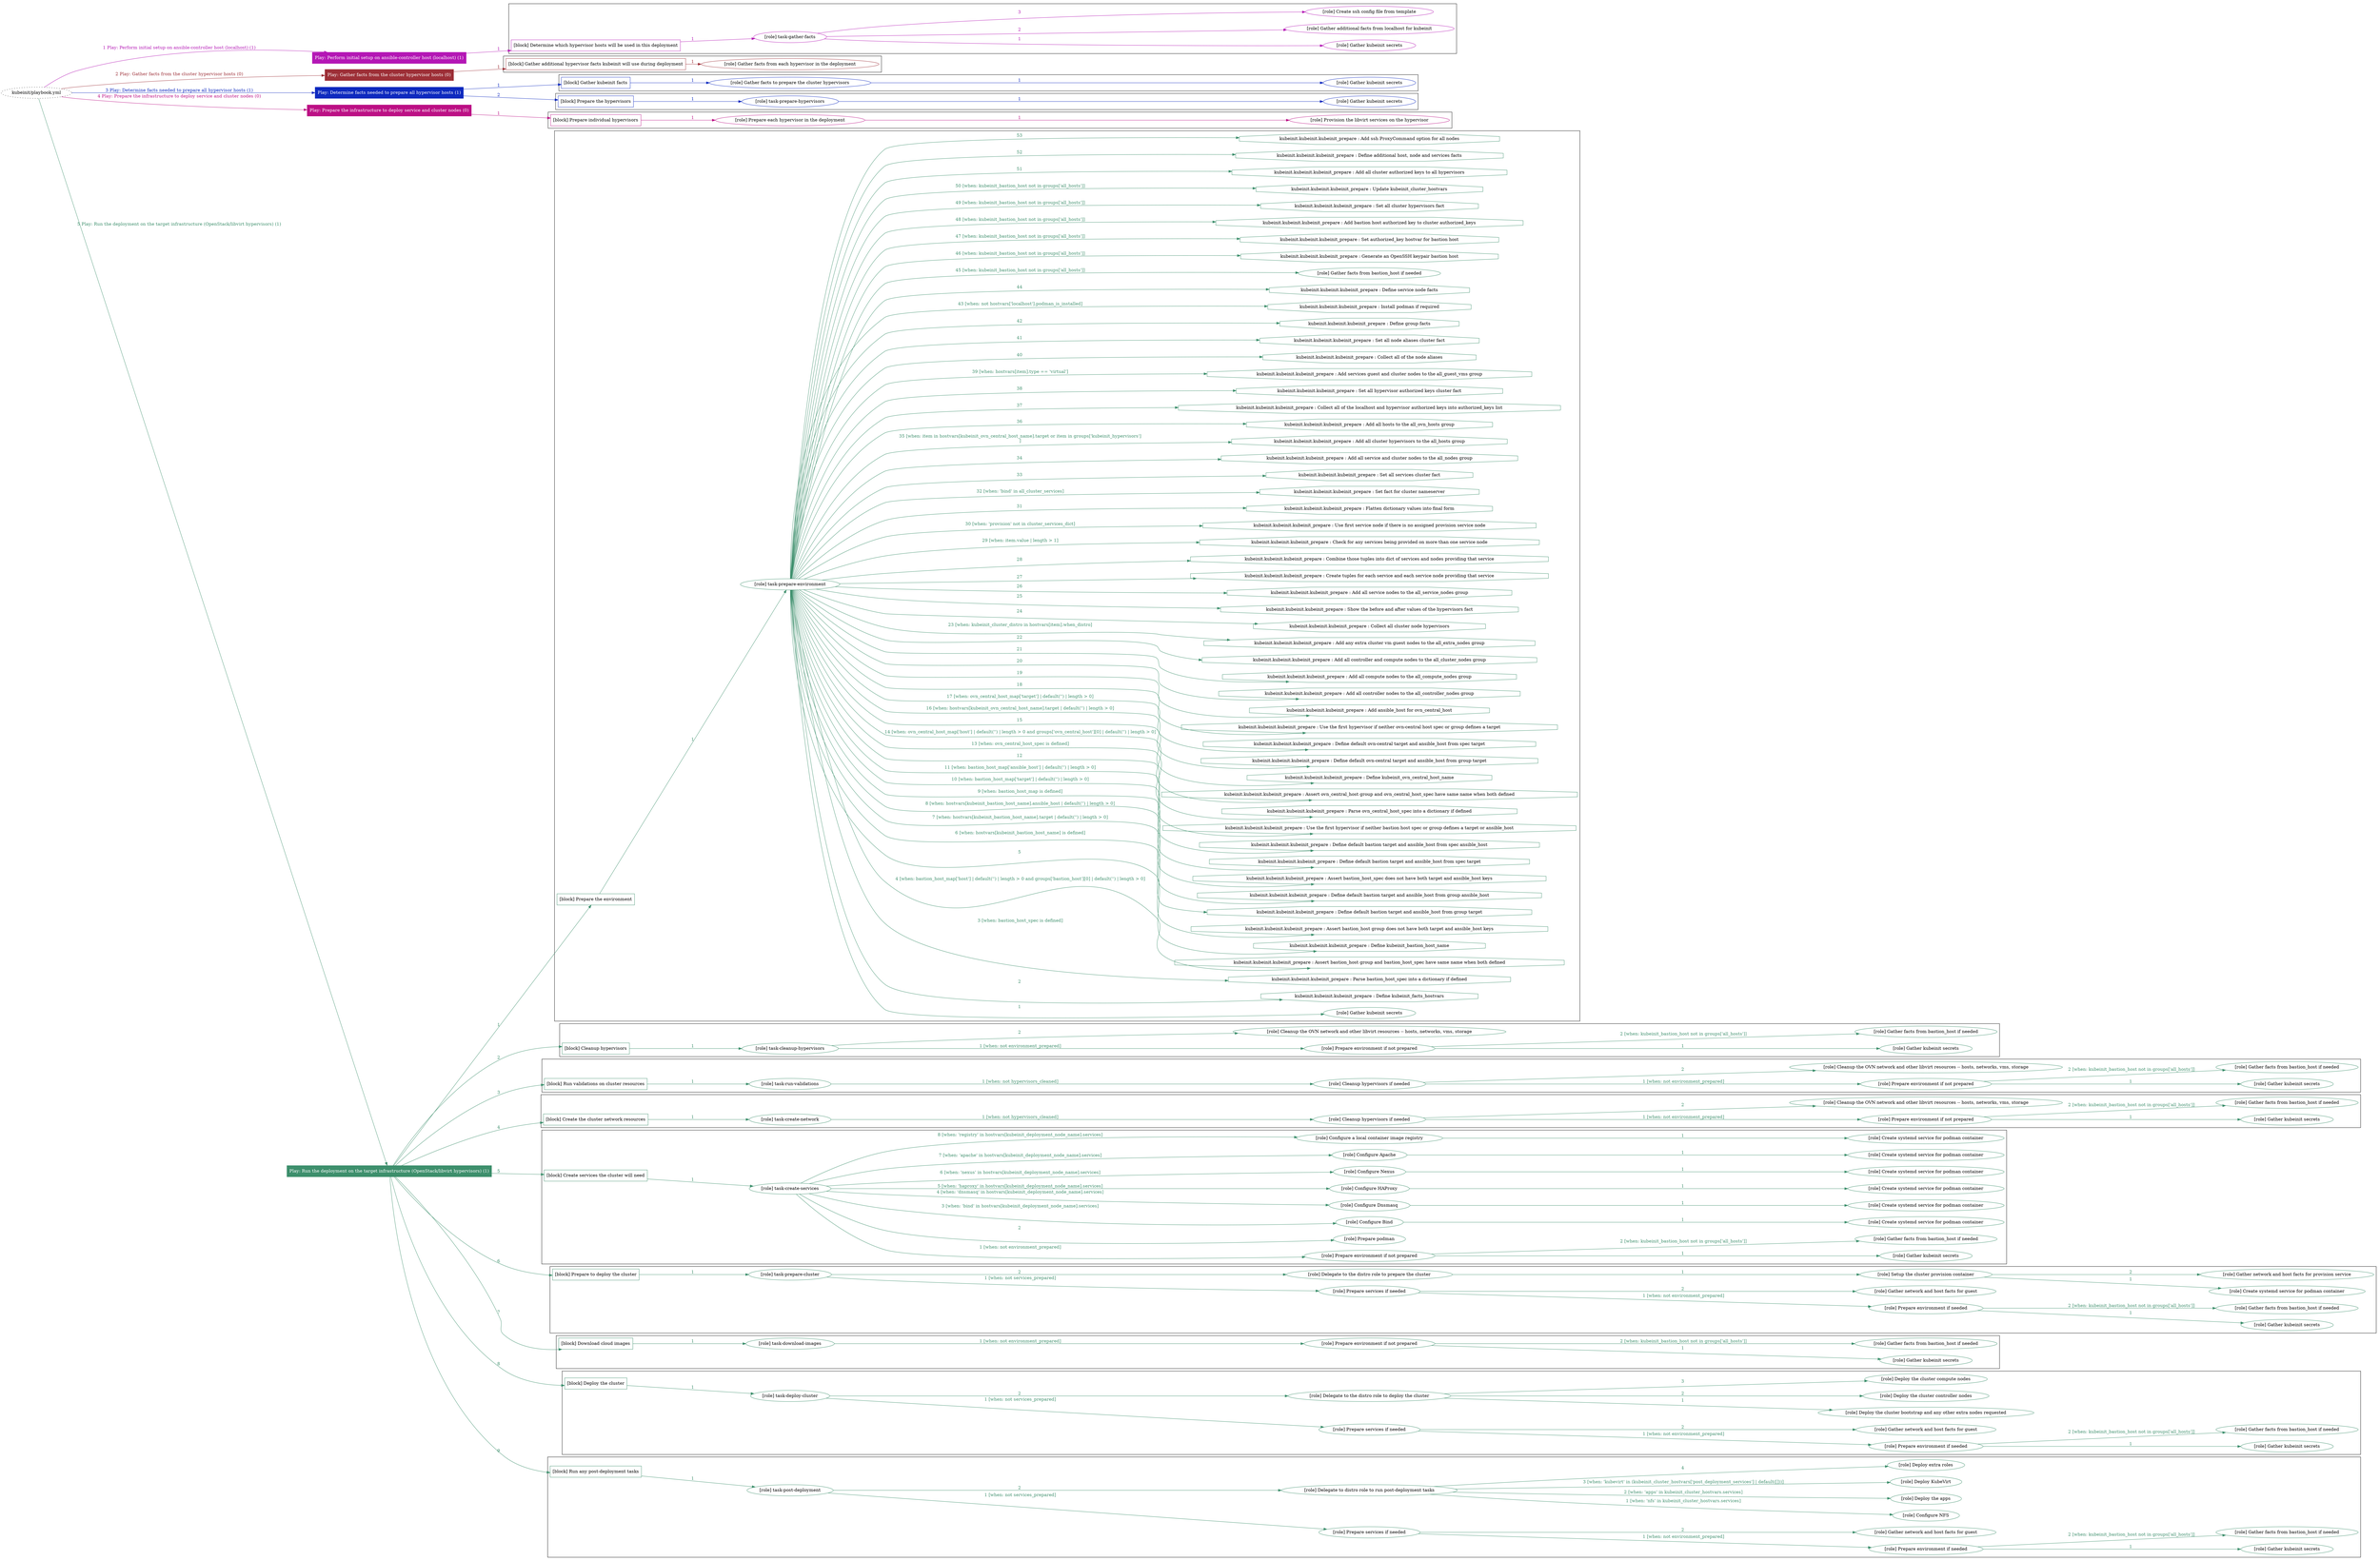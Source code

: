 digraph {
	graph [concentrate=true ordering=in rankdir=LR ratio=fill]
	edge [esep=5 sep=10]
	"kubeinit/playbook.yml" [URL="/home/runner/work/kubeinit/kubeinit/kubeinit/playbook.yml" id=playbook_be6899e8 style=dotted]
	"kubeinit/playbook.yml" -> play_d05fc6cc [label="1 Play: Perform initial setup on ansible-controller host (localhost) (1)" color="#b417b5" fontcolor="#b417b5" id=edge_play_d05fc6cc labeltooltip="1 Play: Perform initial setup on ansible-controller host (localhost) (1)" tooltip="1 Play: Perform initial setup on ansible-controller host (localhost) (1)"]
	subgraph "Play: Perform initial setup on ansible-controller host (localhost) (1)" {
		play_d05fc6cc [label="Play: Perform initial setup on ansible-controller host (localhost) (1)" URL="/home/runner/work/kubeinit/kubeinit/kubeinit/playbook.yml" color="#b417b5" fontcolor="#ffffff" id=play_d05fc6cc shape=box style=filled tooltip=localhost]
		play_d05fc6cc -> block_37fefd7b [label=1 color="#b417b5" fontcolor="#b417b5" id=edge_block_37fefd7b labeltooltip=1 tooltip=1]
		subgraph cluster_block_37fefd7b {
			block_37fefd7b [label="[block] Determine which hypervisor hosts will be used in this deployment" URL="/home/runner/work/kubeinit/kubeinit/kubeinit/playbook.yml" color="#b417b5" id=block_37fefd7b labeltooltip="Determine which hypervisor hosts will be used in this deployment" shape=box tooltip="Determine which hypervisor hosts will be used in this deployment"]
			block_37fefd7b -> role_1fe629a0 [label="1 " color="#b417b5" fontcolor="#b417b5" id=edge_role_1fe629a0 labeltooltip="1 " tooltip="1 "]
			subgraph "task-gather-facts" {
				role_1fe629a0 [label="[role] task-gather-facts" URL="/home/runner/work/kubeinit/kubeinit/kubeinit/playbook.yml" color="#b417b5" id=role_1fe629a0 tooltip="task-gather-facts"]
				role_1fe629a0 -> role_230c0ba9 [label="1 " color="#b417b5" fontcolor="#b417b5" id=edge_role_230c0ba9 labeltooltip="1 " tooltip="1 "]
				subgraph "Gather kubeinit secrets" {
					role_230c0ba9 [label="[role] Gather kubeinit secrets" URL="/home/runner/.ansible/collections/ansible_collections/kubeinit/kubeinit/roles/kubeinit_prepare/tasks/build_hypervisors_group.yml" color="#b417b5" id=role_230c0ba9 tooltip="Gather kubeinit secrets"]
				}
				role_1fe629a0 -> role_57e23250 [label="2 " color="#b417b5" fontcolor="#b417b5" id=edge_role_57e23250 labeltooltip="2 " tooltip="2 "]
				subgraph "Gather additional facts from localhost for kubeinit" {
					role_57e23250 [label="[role] Gather additional facts from localhost for kubeinit" URL="/home/runner/.ansible/collections/ansible_collections/kubeinit/kubeinit/roles/kubeinit_prepare/tasks/build_hypervisors_group.yml" color="#b417b5" id=role_57e23250 tooltip="Gather additional facts from localhost for kubeinit"]
				}
				role_1fe629a0 -> role_5df177f9 [label="3 " color="#b417b5" fontcolor="#b417b5" id=edge_role_5df177f9 labeltooltip="3 " tooltip="3 "]
				subgraph "Create ssh config file from template" {
					role_5df177f9 [label="[role] Create ssh config file from template" URL="/home/runner/.ansible/collections/ansible_collections/kubeinit/kubeinit/roles/kubeinit_prepare/tasks/build_hypervisors_group.yml" color="#b417b5" id=role_5df177f9 tooltip="Create ssh config file from template"]
				}
			}
		}
	}
	"kubeinit/playbook.yml" -> play_37109379 [label="2 Play: Gather facts from the cluster hypervisor hosts (0)" color="#9d2f37" fontcolor="#9d2f37" id=edge_play_37109379 labeltooltip="2 Play: Gather facts from the cluster hypervisor hosts (0)" tooltip="2 Play: Gather facts from the cluster hypervisor hosts (0)"]
	subgraph "Play: Gather facts from the cluster hypervisor hosts (0)" {
		play_37109379 [label="Play: Gather facts from the cluster hypervisor hosts (0)" URL="/home/runner/work/kubeinit/kubeinit/kubeinit/playbook.yml" color="#9d2f37" fontcolor="#ffffff" id=play_37109379 shape=box style=filled tooltip="Play: Gather facts from the cluster hypervisor hosts (0)"]
		play_37109379 -> block_61e6f550 [label=1 color="#9d2f37" fontcolor="#9d2f37" id=edge_block_61e6f550 labeltooltip=1 tooltip=1]
		subgraph cluster_block_61e6f550 {
			block_61e6f550 [label="[block] Gather additional hypervisor facts kubeinit will use during deployment" URL="/home/runner/work/kubeinit/kubeinit/kubeinit/playbook.yml" color="#9d2f37" id=block_61e6f550 labeltooltip="Gather additional hypervisor facts kubeinit will use during deployment" shape=box tooltip="Gather additional hypervisor facts kubeinit will use during deployment"]
			block_61e6f550 -> role_5ed985b2 [label="1 " color="#9d2f37" fontcolor="#9d2f37" id=edge_role_5ed985b2 labeltooltip="1 " tooltip="1 "]
			subgraph "Gather facts from each hypervisor in the deployment" {
				role_5ed985b2 [label="[role] Gather facts from each hypervisor in the deployment" URL="/home/runner/work/kubeinit/kubeinit/kubeinit/playbook.yml" color="#9d2f37" id=role_5ed985b2 tooltip="Gather facts from each hypervisor in the deployment"]
			}
		}
	}
	"kubeinit/playbook.yml" -> play_441d2d94 [label="3 Play: Determine facts needed to prepare all hypervisor hosts (1)" color="#0d29bf" fontcolor="#0d29bf" id=edge_play_441d2d94 labeltooltip="3 Play: Determine facts needed to prepare all hypervisor hosts (1)" tooltip="3 Play: Determine facts needed to prepare all hypervisor hosts (1)"]
	subgraph "Play: Determine facts needed to prepare all hypervisor hosts (1)" {
		play_441d2d94 [label="Play: Determine facts needed to prepare all hypervisor hosts (1)" URL="/home/runner/work/kubeinit/kubeinit/kubeinit/playbook.yml" color="#0d29bf" fontcolor="#ffffff" id=play_441d2d94 shape=box style=filled tooltip=localhost]
		play_441d2d94 -> block_ff79cb6f [label=1 color="#0d29bf" fontcolor="#0d29bf" id=edge_block_ff79cb6f labeltooltip=1 tooltip=1]
		subgraph cluster_block_ff79cb6f {
			block_ff79cb6f [label="[block] Gather kubeinit facts" URL="/home/runner/work/kubeinit/kubeinit/kubeinit/playbook.yml" color="#0d29bf" id=block_ff79cb6f labeltooltip="Gather kubeinit facts" shape=box tooltip="Gather kubeinit facts"]
			block_ff79cb6f -> role_303a3e2c [label="1 " color="#0d29bf" fontcolor="#0d29bf" id=edge_role_303a3e2c labeltooltip="1 " tooltip="1 "]
			subgraph "Gather facts to prepare the cluster hypervisors" {
				role_303a3e2c [label="[role] Gather facts to prepare the cluster hypervisors" URL="/home/runner/work/kubeinit/kubeinit/kubeinit/playbook.yml" color="#0d29bf" id=role_303a3e2c tooltip="Gather facts to prepare the cluster hypervisors"]
				role_303a3e2c -> role_2abc77ba [label="1 " color="#0d29bf" fontcolor="#0d29bf" id=edge_role_2abc77ba labeltooltip="1 " tooltip="1 "]
				subgraph "Gather kubeinit secrets" {
					role_2abc77ba [label="[role] Gather kubeinit secrets" URL="/home/runner/.ansible/collections/ansible_collections/kubeinit/kubeinit/roles/kubeinit_prepare/tasks/gather_kubeinit_facts.yml" color="#0d29bf" id=role_2abc77ba tooltip="Gather kubeinit secrets"]
				}
			}
		}
		play_441d2d94 -> block_4a0fe3e2 [label=2 color="#0d29bf" fontcolor="#0d29bf" id=edge_block_4a0fe3e2 labeltooltip=2 tooltip=2]
		subgraph cluster_block_4a0fe3e2 {
			block_4a0fe3e2 [label="[block] Prepare the hypervisors" URL="/home/runner/work/kubeinit/kubeinit/kubeinit/playbook.yml" color="#0d29bf" id=block_4a0fe3e2 labeltooltip="Prepare the hypervisors" shape=box tooltip="Prepare the hypervisors"]
			block_4a0fe3e2 -> role_2f18ef83 [label="1 " color="#0d29bf" fontcolor="#0d29bf" id=edge_role_2f18ef83 labeltooltip="1 " tooltip="1 "]
			subgraph "task-prepare-hypervisors" {
				role_2f18ef83 [label="[role] task-prepare-hypervisors" URL="/home/runner/work/kubeinit/kubeinit/kubeinit/playbook.yml" color="#0d29bf" id=role_2f18ef83 tooltip="task-prepare-hypervisors"]
				role_2f18ef83 -> role_a92de185 [label="1 " color="#0d29bf" fontcolor="#0d29bf" id=edge_role_a92de185 labeltooltip="1 " tooltip="1 "]
				subgraph "Gather kubeinit secrets" {
					role_a92de185 [label="[role] Gather kubeinit secrets" URL="/home/runner/.ansible/collections/ansible_collections/kubeinit/kubeinit/roles/kubeinit_prepare/tasks/gather_kubeinit_facts.yml" color="#0d29bf" id=role_a92de185 tooltip="Gather kubeinit secrets"]
				}
			}
		}
	}
	"kubeinit/playbook.yml" -> play_1b6b63fe [label="4 Play: Prepare the infrastructure to deploy service and cluster nodes (0)" color="#bc1085" fontcolor="#bc1085" id=edge_play_1b6b63fe labeltooltip="4 Play: Prepare the infrastructure to deploy service and cluster nodes (0)" tooltip="4 Play: Prepare the infrastructure to deploy service and cluster nodes (0)"]
	subgraph "Play: Prepare the infrastructure to deploy service and cluster nodes (0)" {
		play_1b6b63fe [label="Play: Prepare the infrastructure to deploy service and cluster nodes (0)" URL="/home/runner/work/kubeinit/kubeinit/kubeinit/playbook.yml" color="#bc1085" fontcolor="#ffffff" id=play_1b6b63fe shape=box style=filled tooltip="Play: Prepare the infrastructure to deploy service and cluster nodes (0)"]
		play_1b6b63fe -> block_3383fbb7 [label=1 color="#bc1085" fontcolor="#bc1085" id=edge_block_3383fbb7 labeltooltip=1 tooltip=1]
		subgraph cluster_block_3383fbb7 {
			block_3383fbb7 [label="[block] Prepare individual hypervisors" URL="/home/runner/work/kubeinit/kubeinit/kubeinit/playbook.yml" color="#bc1085" id=block_3383fbb7 labeltooltip="Prepare individual hypervisors" shape=box tooltip="Prepare individual hypervisors"]
			block_3383fbb7 -> role_10b5f516 [label="1 " color="#bc1085" fontcolor="#bc1085" id=edge_role_10b5f516 labeltooltip="1 " tooltip="1 "]
			subgraph "Prepare each hypervisor in the deployment" {
				role_10b5f516 [label="[role] Prepare each hypervisor in the deployment" URL="/home/runner/work/kubeinit/kubeinit/kubeinit/playbook.yml" color="#bc1085" id=role_10b5f516 tooltip="Prepare each hypervisor in the deployment"]
				role_10b5f516 -> role_41078dee [label="1 " color="#bc1085" fontcolor="#bc1085" id=edge_role_41078dee labeltooltip="1 " tooltip="1 "]
				subgraph "Provision the libvirt services on the hypervisor" {
					role_41078dee [label="[role] Provision the libvirt services on the hypervisor" URL="/home/runner/.ansible/collections/ansible_collections/kubeinit/kubeinit/roles/kubeinit_prepare/tasks/prepare_hypervisor.yml" color="#bc1085" id=role_41078dee tooltip="Provision the libvirt services on the hypervisor"]
				}
			}
		}
	}
	"kubeinit/playbook.yml" -> play_9a3f05da [label="5 Play: Run the deployment on the target infrastructure (OpenStack/libvirt hypervisors) (1)" color="#3d8f6c" fontcolor="#3d8f6c" id=edge_play_9a3f05da labeltooltip="5 Play: Run the deployment on the target infrastructure (OpenStack/libvirt hypervisors) (1)" tooltip="5 Play: Run the deployment on the target infrastructure (OpenStack/libvirt hypervisors) (1)"]
	subgraph "Play: Run the deployment on the target infrastructure (OpenStack/libvirt hypervisors) (1)" {
		play_9a3f05da [label="Play: Run the deployment on the target infrastructure (OpenStack/libvirt hypervisors) (1)" URL="/home/runner/work/kubeinit/kubeinit/kubeinit/playbook.yml" color="#3d8f6c" fontcolor="#ffffff" id=play_9a3f05da shape=box style=filled tooltip=localhost]
		play_9a3f05da -> block_e2e64148 [label=1 color="#3d8f6c" fontcolor="#3d8f6c" id=edge_block_e2e64148 labeltooltip=1 tooltip=1]
		subgraph cluster_block_e2e64148 {
			block_e2e64148 [label="[block] Prepare the environment" URL="/home/runner/work/kubeinit/kubeinit/kubeinit/playbook.yml" color="#3d8f6c" id=block_e2e64148 labeltooltip="Prepare the environment" shape=box tooltip="Prepare the environment"]
			block_e2e64148 -> role_917595a8 [label="1 " color="#3d8f6c" fontcolor="#3d8f6c" id=edge_role_917595a8 labeltooltip="1 " tooltip="1 "]
			subgraph "task-prepare-environment" {
				role_917595a8 [label="[role] task-prepare-environment" URL="/home/runner/work/kubeinit/kubeinit/kubeinit/playbook.yml" color="#3d8f6c" id=role_917595a8 tooltip="task-prepare-environment"]
				role_917595a8 -> role_523b47ed [label="1 " color="#3d8f6c" fontcolor="#3d8f6c" id=edge_role_523b47ed labeltooltip="1 " tooltip="1 "]
				subgraph "Gather kubeinit secrets" {
					role_523b47ed [label="[role] Gather kubeinit secrets" URL="/home/runner/.ansible/collections/ansible_collections/kubeinit/kubeinit/roles/kubeinit_prepare/tasks/gather_kubeinit_facts.yml" color="#3d8f6c" id=role_523b47ed tooltip="Gather kubeinit secrets"]
				}
				task_678058ef [label="kubeinit.kubeinit.kubeinit_prepare : Define kubeinit_facts_hostvars" URL="/home/runner/.ansible/collections/ansible_collections/kubeinit/kubeinit/roles/kubeinit_prepare/tasks/main.yml" color="#3d8f6c" id=task_678058ef shape=octagon tooltip="kubeinit.kubeinit.kubeinit_prepare : Define kubeinit_facts_hostvars"]
				role_917595a8 -> task_678058ef [label="2 " color="#3d8f6c" fontcolor="#3d8f6c" id=edge_task_678058ef labeltooltip="2 " tooltip="2 "]
				task_a55adf4a [label="kubeinit.kubeinit.kubeinit_prepare : Parse bastion_host_spec into a dictionary if defined" URL="/home/runner/.ansible/collections/ansible_collections/kubeinit/kubeinit/roles/kubeinit_prepare/tasks/main.yml" color="#3d8f6c" id=task_a55adf4a shape=octagon tooltip="kubeinit.kubeinit.kubeinit_prepare : Parse bastion_host_spec into a dictionary if defined"]
				role_917595a8 -> task_a55adf4a [label="3 [when: bastion_host_spec is defined]" color="#3d8f6c" fontcolor="#3d8f6c" id=edge_task_a55adf4a labeltooltip="3 [when: bastion_host_spec is defined]" tooltip="3 [when: bastion_host_spec is defined]"]
				task_cc41413b [label="kubeinit.kubeinit.kubeinit_prepare : Assert bastion_host group and bastion_host_spec have same name when both defined" URL="/home/runner/.ansible/collections/ansible_collections/kubeinit/kubeinit/roles/kubeinit_prepare/tasks/main.yml" color="#3d8f6c" id=task_cc41413b shape=octagon tooltip="kubeinit.kubeinit.kubeinit_prepare : Assert bastion_host group and bastion_host_spec have same name when both defined"]
				role_917595a8 -> task_cc41413b [label="4 [when: bastion_host_map['host'] | default('') | length > 0 and groups['bastion_host'][0] | default('') | length > 0]" color="#3d8f6c" fontcolor="#3d8f6c" id=edge_task_cc41413b labeltooltip="4 [when: bastion_host_map['host'] | default('') | length > 0 and groups['bastion_host'][0] | default('') | length > 0]" tooltip="4 [when: bastion_host_map['host'] | default('') | length > 0 and groups['bastion_host'][0] | default('') | length > 0]"]
				task_0c4188d0 [label="kubeinit.kubeinit.kubeinit_prepare : Define kubeinit_bastion_host_name" URL="/home/runner/.ansible/collections/ansible_collections/kubeinit/kubeinit/roles/kubeinit_prepare/tasks/main.yml" color="#3d8f6c" id=task_0c4188d0 shape=octagon tooltip="kubeinit.kubeinit.kubeinit_prepare : Define kubeinit_bastion_host_name"]
				role_917595a8 -> task_0c4188d0 [label="5 " color="#3d8f6c" fontcolor="#3d8f6c" id=edge_task_0c4188d0 labeltooltip="5 " tooltip="5 "]
				task_009a02a3 [label="kubeinit.kubeinit.kubeinit_prepare : Assert bastion_host group does not have both target and ansible_host keys" URL="/home/runner/.ansible/collections/ansible_collections/kubeinit/kubeinit/roles/kubeinit_prepare/tasks/main.yml" color="#3d8f6c" id=task_009a02a3 shape=octagon tooltip="kubeinit.kubeinit.kubeinit_prepare : Assert bastion_host group does not have both target and ansible_host keys"]
				role_917595a8 -> task_009a02a3 [label="6 [when: hostvars[kubeinit_bastion_host_name] is defined]" color="#3d8f6c" fontcolor="#3d8f6c" id=edge_task_009a02a3 labeltooltip="6 [when: hostvars[kubeinit_bastion_host_name] is defined]" tooltip="6 [when: hostvars[kubeinit_bastion_host_name] is defined]"]
				task_c86d57bc [label="kubeinit.kubeinit.kubeinit_prepare : Define default bastion target and ansible_host from group target" URL="/home/runner/.ansible/collections/ansible_collections/kubeinit/kubeinit/roles/kubeinit_prepare/tasks/main.yml" color="#3d8f6c" id=task_c86d57bc shape=octagon tooltip="kubeinit.kubeinit.kubeinit_prepare : Define default bastion target and ansible_host from group target"]
				role_917595a8 -> task_c86d57bc [label="7 [when: hostvars[kubeinit_bastion_host_name].target | default('') | length > 0]" color="#3d8f6c" fontcolor="#3d8f6c" id=edge_task_c86d57bc labeltooltip="7 [when: hostvars[kubeinit_bastion_host_name].target | default('') | length > 0]" tooltip="7 [when: hostvars[kubeinit_bastion_host_name].target | default('') | length > 0]"]
				task_db1acd50 [label="kubeinit.kubeinit.kubeinit_prepare : Define default bastion target and ansible_host from group ansible_host" URL="/home/runner/.ansible/collections/ansible_collections/kubeinit/kubeinit/roles/kubeinit_prepare/tasks/main.yml" color="#3d8f6c" id=task_db1acd50 shape=octagon tooltip="kubeinit.kubeinit.kubeinit_prepare : Define default bastion target and ansible_host from group ansible_host"]
				role_917595a8 -> task_db1acd50 [label="8 [when: hostvars[kubeinit_bastion_host_name].ansible_host | default('') | length > 0]" color="#3d8f6c" fontcolor="#3d8f6c" id=edge_task_db1acd50 labeltooltip="8 [when: hostvars[kubeinit_bastion_host_name].ansible_host | default('') | length > 0]" tooltip="8 [when: hostvars[kubeinit_bastion_host_name].ansible_host | default('') | length > 0]"]
				task_51283bd3 [label="kubeinit.kubeinit.kubeinit_prepare : Assert bastion_host_spec does not have both target and ansible_host keys" URL="/home/runner/.ansible/collections/ansible_collections/kubeinit/kubeinit/roles/kubeinit_prepare/tasks/main.yml" color="#3d8f6c" id=task_51283bd3 shape=octagon tooltip="kubeinit.kubeinit.kubeinit_prepare : Assert bastion_host_spec does not have both target and ansible_host keys"]
				role_917595a8 -> task_51283bd3 [label="9 [when: bastion_host_map is defined]" color="#3d8f6c" fontcolor="#3d8f6c" id=edge_task_51283bd3 labeltooltip="9 [when: bastion_host_map is defined]" tooltip="9 [when: bastion_host_map is defined]"]
				task_a591ef9b [label="kubeinit.kubeinit.kubeinit_prepare : Define default bastion target and ansible_host from spec target" URL="/home/runner/.ansible/collections/ansible_collections/kubeinit/kubeinit/roles/kubeinit_prepare/tasks/main.yml" color="#3d8f6c" id=task_a591ef9b shape=octagon tooltip="kubeinit.kubeinit.kubeinit_prepare : Define default bastion target and ansible_host from spec target"]
				role_917595a8 -> task_a591ef9b [label="10 [when: bastion_host_map['target'] | default('') | length > 0]" color="#3d8f6c" fontcolor="#3d8f6c" id=edge_task_a591ef9b labeltooltip="10 [when: bastion_host_map['target'] | default('') | length > 0]" tooltip="10 [when: bastion_host_map['target'] | default('') | length > 0]"]
				task_1da3f5d0 [label="kubeinit.kubeinit.kubeinit_prepare : Define default bastion target and ansible_host from spec ansible_host" URL="/home/runner/.ansible/collections/ansible_collections/kubeinit/kubeinit/roles/kubeinit_prepare/tasks/main.yml" color="#3d8f6c" id=task_1da3f5d0 shape=octagon tooltip="kubeinit.kubeinit.kubeinit_prepare : Define default bastion target and ansible_host from spec ansible_host"]
				role_917595a8 -> task_1da3f5d0 [label="11 [when: bastion_host_map['ansible_host'] | default('') | length > 0]" color="#3d8f6c" fontcolor="#3d8f6c" id=edge_task_1da3f5d0 labeltooltip="11 [when: bastion_host_map['ansible_host'] | default('') | length > 0]" tooltip="11 [when: bastion_host_map['ansible_host'] | default('') | length > 0]"]
				task_c5d5f5b8 [label="kubeinit.kubeinit.kubeinit_prepare : Use the first hypervisor if neither bastion host spec or group defines a target or ansible_host" URL="/home/runner/.ansible/collections/ansible_collections/kubeinit/kubeinit/roles/kubeinit_prepare/tasks/main.yml" color="#3d8f6c" id=task_c5d5f5b8 shape=octagon tooltip="kubeinit.kubeinit.kubeinit_prepare : Use the first hypervisor if neither bastion host spec or group defines a target or ansible_host"]
				role_917595a8 -> task_c5d5f5b8 [label="12 " color="#3d8f6c" fontcolor="#3d8f6c" id=edge_task_c5d5f5b8 labeltooltip="12 " tooltip="12 "]
				task_163fb04c [label="kubeinit.kubeinit.kubeinit_prepare : Parse ovn_central_host_spec into a dictionary if defined" URL="/home/runner/.ansible/collections/ansible_collections/kubeinit/kubeinit/roles/kubeinit_prepare/tasks/main.yml" color="#3d8f6c" id=task_163fb04c shape=octagon tooltip="kubeinit.kubeinit.kubeinit_prepare : Parse ovn_central_host_spec into a dictionary if defined"]
				role_917595a8 -> task_163fb04c [label="13 [when: ovn_central_host_spec is defined]" color="#3d8f6c" fontcolor="#3d8f6c" id=edge_task_163fb04c labeltooltip="13 [when: ovn_central_host_spec is defined]" tooltip="13 [when: ovn_central_host_spec is defined]"]
				task_cbdb5197 [label="kubeinit.kubeinit.kubeinit_prepare : Assert ovn_central_host group and ovn_central_host_spec have same name when both defined" URL="/home/runner/.ansible/collections/ansible_collections/kubeinit/kubeinit/roles/kubeinit_prepare/tasks/main.yml" color="#3d8f6c" id=task_cbdb5197 shape=octagon tooltip="kubeinit.kubeinit.kubeinit_prepare : Assert ovn_central_host group and ovn_central_host_spec have same name when both defined"]
				role_917595a8 -> task_cbdb5197 [label="14 [when: ovn_central_host_map['host'] | default('') | length > 0 and groups['ovn_central_host'][0] | default('') | length > 0]" color="#3d8f6c" fontcolor="#3d8f6c" id=edge_task_cbdb5197 labeltooltip="14 [when: ovn_central_host_map['host'] | default('') | length > 0 and groups['ovn_central_host'][0] | default('') | length > 0]" tooltip="14 [when: ovn_central_host_map['host'] | default('') | length > 0 and groups['ovn_central_host'][0] | default('') | length > 0]"]
				task_c9ca39ad [label="kubeinit.kubeinit.kubeinit_prepare : Define kubeinit_ovn_central_host_name" URL="/home/runner/.ansible/collections/ansible_collections/kubeinit/kubeinit/roles/kubeinit_prepare/tasks/main.yml" color="#3d8f6c" id=task_c9ca39ad shape=octagon tooltip="kubeinit.kubeinit.kubeinit_prepare : Define kubeinit_ovn_central_host_name"]
				role_917595a8 -> task_c9ca39ad [label="15 " color="#3d8f6c" fontcolor="#3d8f6c" id=edge_task_c9ca39ad labeltooltip="15 " tooltip="15 "]
				task_b48ac1f7 [label="kubeinit.kubeinit.kubeinit_prepare : Define default ovn-central target and ansible_host from group target" URL="/home/runner/.ansible/collections/ansible_collections/kubeinit/kubeinit/roles/kubeinit_prepare/tasks/main.yml" color="#3d8f6c" id=task_b48ac1f7 shape=octagon tooltip="kubeinit.kubeinit.kubeinit_prepare : Define default ovn-central target and ansible_host from group target"]
				role_917595a8 -> task_b48ac1f7 [label="16 [when: hostvars[kubeinit_ovn_central_host_name].target | default('') | length > 0]" color="#3d8f6c" fontcolor="#3d8f6c" id=edge_task_b48ac1f7 labeltooltip="16 [when: hostvars[kubeinit_ovn_central_host_name].target | default('') | length > 0]" tooltip="16 [when: hostvars[kubeinit_ovn_central_host_name].target | default('') | length > 0]"]
				task_6276b103 [label="kubeinit.kubeinit.kubeinit_prepare : Define default ovn-central target and ansible_host from spec target" URL="/home/runner/.ansible/collections/ansible_collections/kubeinit/kubeinit/roles/kubeinit_prepare/tasks/main.yml" color="#3d8f6c" id=task_6276b103 shape=octagon tooltip="kubeinit.kubeinit.kubeinit_prepare : Define default ovn-central target and ansible_host from spec target"]
				role_917595a8 -> task_6276b103 [label="17 [when: ovn_central_host_map['target'] | default('') | length > 0]" color="#3d8f6c" fontcolor="#3d8f6c" id=edge_task_6276b103 labeltooltip="17 [when: ovn_central_host_map['target'] | default('') | length > 0]" tooltip="17 [when: ovn_central_host_map['target'] | default('') | length > 0]"]
				task_59228400 [label="kubeinit.kubeinit.kubeinit_prepare : Use the first hypervisor if neither ovn-central host spec or group defines a target" URL="/home/runner/.ansible/collections/ansible_collections/kubeinit/kubeinit/roles/kubeinit_prepare/tasks/main.yml" color="#3d8f6c" id=task_59228400 shape=octagon tooltip="kubeinit.kubeinit.kubeinit_prepare : Use the first hypervisor if neither ovn-central host spec or group defines a target"]
				role_917595a8 -> task_59228400 [label="18 " color="#3d8f6c" fontcolor="#3d8f6c" id=edge_task_59228400 labeltooltip="18 " tooltip="18 "]
				task_b66a746c [label="kubeinit.kubeinit.kubeinit_prepare : Add ansible_host for ovn_central_host" URL="/home/runner/.ansible/collections/ansible_collections/kubeinit/kubeinit/roles/kubeinit_prepare/tasks/main.yml" color="#3d8f6c" id=task_b66a746c shape=octagon tooltip="kubeinit.kubeinit.kubeinit_prepare : Add ansible_host for ovn_central_host"]
				role_917595a8 -> task_b66a746c [label="19 " color="#3d8f6c" fontcolor="#3d8f6c" id=edge_task_b66a746c labeltooltip="19 " tooltip="19 "]
				task_c50eb900 [label="kubeinit.kubeinit.kubeinit_prepare : Add all controller nodes to the all_controller_nodes group" URL="/home/runner/.ansible/collections/ansible_collections/kubeinit/kubeinit/roles/kubeinit_prepare/tasks/prepare_groups.yml" color="#3d8f6c" id=task_c50eb900 shape=octagon tooltip="kubeinit.kubeinit.kubeinit_prepare : Add all controller nodes to the all_controller_nodes group"]
				role_917595a8 -> task_c50eb900 [label="20 " color="#3d8f6c" fontcolor="#3d8f6c" id=edge_task_c50eb900 labeltooltip="20 " tooltip="20 "]
				task_6a3f89de [label="kubeinit.kubeinit.kubeinit_prepare : Add all compute nodes to the all_compute_nodes group" URL="/home/runner/.ansible/collections/ansible_collections/kubeinit/kubeinit/roles/kubeinit_prepare/tasks/prepare_groups.yml" color="#3d8f6c" id=task_6a3f89de shape=octagon tooltip="kubeinit.kubeinit.kubeinit_prepare : Add all compute nodes to the all_compute_nodes group"]
				role_917595a8 -> task_6a3f89de [label="21 " color="#3d8f6c" fontcolor="#3d8f6c" id=edge_task_6a3f89de labeltooltip="21 " tooltip="21 "]
				task_76b94c98 [label="kubeinit.kubeinit.kubeinit_prepare : Add all controller and compute nodes to the all_cluster_nodes group" URL="/home/runner/.ansible/collections/ansible_collections/kubeinit/kubeinit/roles/kubeinit_prepare/tasks/prepare_groups.yml" color="#3d8f6c" id=task_76b94c98 shape=octagon tooltip="kubeinit.kubeinit.kubeinit_prepare : Add all controller and compute nodes to the all_cluster_nodes group"]
				role_917595a8 -> task_76b94c98 [label="22 " color="#3d8f6c" fontcolor="#3d8f6c" id=edge_task_76b94c98 labeltooltip="22 " tooltip="22 "]
				task_8c72341f [label="kubeinit.kubeinit.kubeinit_prepare : Add any extra cluster vm guest nodes to the all_extra_nodes group" URL="/home/runner/.ansible/collections/ansible_collections/kubeinit/kubeinit/roles/kubeinit_prepare/tasks/prepare_groups.yml" color="#3d8f6c" id=task_8c72341f shape=octagon tooltip="kubeinit.kubeinit.kubeinit_prepare : Add any extra cluster vm guest nodes to the all_extra_nodes group"]
				role_917595a8 -> task_8c72341f [label="23 [when: kubeinit_cluster_distro in hostvars[item].when_distro]" color="#3d8f6c" fontcolor="#3d8f6c" id=edge_task_8c72341f labeltooltip="23 [when: kubeinit_cluster_distro in hostvars[item].when_distro]" tooltip="23 [when: kubeinit_cluster_distro in hostvars[item].when_distro]"]
				task_67c3de81 [label="kubeinit.kubeinit.kubeinit_prepare : Collect all cluster node hypervisors" URL="/home/runner/.ansible/collections/ansible_collections/kubeinit/kubeinit/roles/kubeinit_prepare/tasks/prepare_groups.yml" color="#3d8f6c" id=task_67c3de81 shape=octagon tooltip="kubeinit.kubeinit.kubeinit_prepare : Collect all cluster node hypervisors"]
				role_917595a8 -> task_67c3de81 [label="24 " color="#3d8f6c" fontcolor="#3d8f6c" id=edge_task_67c3de81 labeltooltip="24 " tooltip="24 "]
				task_409b9ba1 [label="kubeinit.kubeinit.kubeinit_prepare : Show the before and after values of the hypervisors fact" URL="/home/runner/.ansible/collections/ansible_collections/kubeinit/kubeinit/roles/kubeinit_prepare/tasks/prepare_groups.yml" color="#3d8f6c" id=task_409b9ba1 shape=octagon tooltip="kubeinit.kubeinit.kubeinit_prepare : Show the before and after values of the hypervisors fact"]
				role_917595a8 -> task_409b9ba1 [label="25 " color="#3d8f6c" fontcolor="#3d8f6c" id=edge_task_409b9ba1 labeltooltip="25 " tooltip="25 "]
				task_829ccae5 [label="kubeinit.kubeinit.kubeinit_prepare : Add all service nodes to the all_service_nodes group" URL="/home/runner/.ansible/collections/ansible_collections/kubeinit/kubeinit/roles/kubeinit_prepare/tasks/prepare_groups.yml" color="#3d8f6c" id=task_829ccae5 shape=octagon tooltip="kubeinit.kubeinit.kubeinit_prepare : Add all service nodes to the all_service_nodes group"]
				role_917595a8 -> task_829ccae5 [label="26 " color="#3d8f6c" fontcolor="#3d8f6c" id=edge_task_829ccae5 labeltooltip="26 " tooltip="26 "]
				task_8cd543fb [label="kubeinit.kubeinit.kubeinit_prepare : Create tuples for each service and each service node providing that service" URL="/home/runner/.ansible/collections/ansible_collections/kubeinit/kubeinit/roles/kubeinit_prepare/tasks/prepare_groups.yml" color="#3d8f6c" id=task_8cd543fb shape=octagon tooltip="kubeinit.kubeinit.kubeinit_prepare : Create tuples for each service and each service node providing that service"]
				role_917595a8 -> task_8cd543fb [label="27 " color="#3d8f6c" fontcolor="#3d8f6c" id=edge_task_8cd543fb labeltooltip="27 " tooltip="27 "]
				task_7fe442a8 [label="kubeinit.kubeinit.kubeinit_prepare : Combine those tuples into dict of services and nodes providing that service" URL="/home/runner/.ansible/collections/ansible_collections/kubeinit/kubeinit/roles/kubeinit_prepare/tasks/prepare_groups.yml" color="#3d8f6c" id=task_7fe442a8 shape=octagon tooltip="kubeinit.kubeinit.kubeinit_prepare : Combine those tuples into dict of services and nodes providing that service"]
				role_917595a8 -> task_7fe442a8 [label="28 " color="#3d8f6c" fontcolor="#3d8f6c" id=edge_task_7fe442a8 labeltooltip="28 " tooltip="28 "]
				task_d17afc6c [label="kubeinit.kubeinit.kubeinit_prepare : Check for any services being provided on more than one service node" URL="/home/runner/.ansible/collections/ansible_collections/kubeinit/kubeinit/roles/kubeinit_prepare/tasks/prepare_groups.yml" color="#3d8f6c" id=task_d17afc6c shape=octagon tooltip="kubeinit.kubeinit.kubeinit_prepare : Check for any services being provided on more than one service node"]
				role_917595a8 -> task_d17afc6c [label="29 [when: item.value | length > 1]" color="#3d8f6c" fontcolor="#3d8f6c" id=edge_task_d17afc6c labeltooltip="29 [when: item.value | length > 1]" tooltip="29 [when: item.value | length > 1]"]
				task_7287efcc [label="kubeinit.kubeinit.kubeinit_prepare : Use first service node if there is no assigned provision service node" URL="/home/runner/.ansible/collections/ansible_collections/kubeinit/kubeinit/roles/kubeinit_prepare/tasks/prepare_groups.yml" color="#3d8f6c" id=task_7287efcc shape=octagon tooltip="kubeinit.kubeinit.kubeinit_prepare : Use first service node if there is no assigned provision service node"]
				role_917595a8 -> task_7287efcc [label="30 [when: 'provision' not in cluster_services_dict]" color="#3d8f6c" fontcolor="#3d8f6c" id=edge_task_7287efcc labeltooltip="30 [when: 'provision' not in cluster_services_dict]" tooltip="30 [when: 'provision' not in cluster_services_dict]"]
				task_5831e963 [label="kubeinit.kubeinit.kubeinit_prepare : Flatten dictionary values into final form" URL="/home/runner/.ansible/collections/ansible_collections/kubeinit/kubeinit/roles/kubeinit_prepare/tasks/prepare_groups.yml" color="#3d8f6c" id=task_5831e963 shape=octagon tooltip="kubeinit.kubeinit.kubeinit_prepare : Flatten dictionary values into final form"]
				role_917595a8 -> task_5831e963 [label="31 " color="#3d8f6c" fontcolor="#3d8f6c" id=edge_task_5831e963 labeltooltip="31 " tooltip="31 "]
				task_3cf5e7fa [label="kubeinit.kubeinit.kubeinit_prepare : Set fact for cluster nameserver" URL="/home/runner/.ansible/collections/ansible_collections/kubeinit/kubeinit/roles/kubeinit_prepare/tasks/prepare_groups.yml" color="#3d8f6c" id=task_3cf5e7fa shape=octagon tooltip="kubeinit.kubeinit.kubeinit_prepare : Set fact for cluster nameserver"]
				role_917595a8 -> task_3cf5e7fa [label="32 [when: 'bind' in all_cluster_services]" color="#3d8f6c" fontcolor="#3d8f6c" id=edge_task_3cf5e7fa labeltooltip="32 [when: 'bind' in all_cluster_services]" tooltip="32 [when: 'bind' in all_cluster_services]"]
				task_bde2ceff [label="kubeinit.kubeinit.kubeinit_prepare : Set all services cluster fact" URL="/home/runner/.ansible/collections/ansible_collections/kubeinit/kubeinit/roles/kubeinit_prepare/tasks/prepare_groups.yml" color="#3d8f6c" id=task_bde2ceff shape=octagon tooltip="kubeinit.kubeinit.kubeinit_prepare : Set all services cluster fact"]
				role_917595a8 -> task_bde2ceff [label="33 " color="#3d8f6c" fontcolor="#3d8f6c" id=edge_task_bde2ceff labeltooltip="33 " tooltip="33 "]
				task_fa654394 [label="kubeinit.kubeinit.kubeinit_prepare : Add all service and cluster nodes to the all_nodes group" URL="/home/runner/.ansible/collections/ansible_collections/kubeinit/kubeinit/roles/kubeinit_prepare/tasks/prepare_groups.yml" color="#3d8f6c" id=task_fa654394 shape=octagon tooltip="kubeinit.kubeinit.kubeinit_prepare : Add all service and cluster nodes to the all_nodes group"]
				role_917595a8 -> task_fa654394 [label="34 " color="#3d8f6c" fontcolor="#3d8f6c" id=edge_task_fa654394 labeltooltip="34 " tooltip="34 "]
				task_dee17d92 [label="kubeinit.kubeinit.kubeinit_prepare : Add all cluster hypervisors to the all_hosts group" URL="/home/runner/.ansible/collections/ansible_collections/kubeinit/kubeinit/roles/kubeinit_prepare/tasks/prepare_groups.yml" color="#3d8f6c" id=task_dee17d92 shape=octagon tooltip="kubeinit.kubeinit.kubeinit_prepare : Add all cluster hypervisors to the all_hosts group"]
				role_917595a8 -> task_dee17d92 [label="35 [when: item in hostvars[kubeinit_ovn_central_host_name].target or item in groups['kubeinit_hypervisors']
]" color="#3d8f6c" fontcolor="#3d8f6c" id=edge_task_dee17d92 labeltooltip="35 [when: item in hostvars[kubeinit_ovn_central_host_name].target or item in groups['kubeinit_hypervisors']
]" tooltip="35 [when: item in hostvars[kubeinit_ovn_central_host_name].target or item in groups['kubeinit_hypervisors']
]"]
				task_cb852fc1 [label="kubeinit.kubeinit.kubeinit_prepare : Add all hosts to the all_ovn_hosts group" URL="/home/runner/.ansible/collections/ansible_collections/kubeinit/kubeinit/roles/kubeinit_prepare/tasks/prepare_groups.yml" color="#3d8f6c" id=task_cb852fc1 shape=octagon tooltip="kubeinit.kubeinit.kubeinit_prepare : Add all hosts to the all_ovn_hosts group"]
				role_917595a8 -> task_cb852fc1 [label="36 " color="#3d8f6c" fontcolor="#3d8f6c" id=edge_task_cb852fc1 labeltooltip="36 " tooltip="36 "]
				task_407c6fd2 [label="kubeinit.kubeinit.kubeinit_prepare : Collect all of the localhost and hypervisor authorized keys into authorized_keys list" URL="/home/runner/.ansible/collections/ansible_collections/kubeinit/kubeinit/roles/kubeinit_prepare/tasks/prepare_groups.yml" color="#3d8f6c" id=task_407c6fd2 shape=octagon tooltip="kubeinit.kubeinit.kubeinit_prepare : Collect all of the localhost and hypervisor authorized keys into authorized_keys list"]
				role_917595a8 -> task_407c6fd2 [label="37 " color="#3d8f6c" fontcolor="#3d8f6c" id=edge_task_407c6fd2 labeltooltip="37 " tooltip="37 "]
				task_0ad6f622 [label="kubeinit.kubeinit.kubeinit_prepare : Set all hypervisor authorized keys cluster fact" URL="/home/runner/.ansible/collections/ansible_collections/kubeinit/kubeinit/roles/kubeinit_prepare/tasks/prepare_groups.yml" color="#3d8f6c" id=task_0ad6f622 shape=octagon tooltip="kubeinit.kubeinit.kubeinit_prepare : Set all hypervisor authorized keys cluster fact"]
				role_917595a8 -> task_0ad6f622 [label="38 " color="#3d8f6c" fontcolor="#3d8f6c" id=edge_task_0ad6f622 labeltooltip="38 " tooltip="38 "]
				task_b2cf911e [label="kubeinit.kubeinit.kubeinit_prepare : Add services guest and cluster nodes to the all_guest_vms group" URL="/home/runner/.ansible/collections/ansible_collections/kubeinit/kubeinit/roles/kubeinit_prepare/tasks/prepare_groups.yml" color="#3d8f6c" id=task_b2cf911e shape=octagon tooltip="kubeinit.kubeinit.kubeinit_prepare : Add services guest and cluster nodes to the all_guest_vms group"]
				role_917595a8 -> task_b2cf911e [label="39 [when: hostvars[item].type == 'virtual']" color="#3d8f6c" fontcolor="#3d8f6c" id=edge_task_b2cf911e labeltooltip="39 [when: hostvars[item].type == 'virtual']" tooltip="39 [when: hostvars[item].type == 'virtual']"]
				task_3fe60d7b [label="kubeinit.kubeinit.kubeinit_prepare : Collect all of the node aliases" URL="/home/runner/.ansible/collections/ansible_collections/kubeinit/kubeinit/roles/kubeinit_prepare/tasks/prepare_groups.yml" color="#3d8f6c" id=task_3fe60d7b shape=octagon tooltip="kubeinit.kubeinit.kubeinit_prepare : Collect all of the node aliases"]
				role_917595a8 -> task_3fe60d7b [label="40 " color="#3d8f6c" fontcolor="#3d8f6c" id=edge_task_3fe60d7b labeltooltip="40 " tooltip="40 "]
				task_fa45aa53 [label="kubeinit.kubeinit.kubeinit_prepare : Set all node aliases cluster fact" URL="/home/runner/.ansible/collections/ansible_collections/kubeinit/kubeinit/roles/kubeinit_prepare/tasks/prepare_groups.yml" color="#3d8f6c" id=task_fa45aa53 shape=octagon tooltip="kubeinit.kubeinit.kubeinit_prepare : Set all node aliases cluster fact"]
				role_917595a8 -> task_fa45aa53 [label="41 " color="#3d8f6c" fontcolor="#3d8f6c" id=edge_task_fa45aa53 labeltooltip="41 " tooltip="41 "]
				task_ce1b0648 [label="kubeinit.kubeinit.kubeinit_prepare : Define group facts" URL="/home/runner/.ansible/collections/ansible_collections/kubeinit/kubeinit/roles/kubeinit_prepare/tasks/main.yml" color="#3d8f6c" id=task_ce1b0648 shape=octagon tooltip="kubeinit.kubeinit.kubeinit_prepare : Define group facts"]
				role_917595a8 -> task_ce1b0648 [label="42 " color="#3d8f6c" fontcolor="#3d8f6c" id=edge_task_ce1b0648 labeltooltip="42 " tooltip="42 "]
				task_282017e6 [label="kubeinit.kubeinit.kubeinit_prepare : Install podman if required" URL="/home/runner/.ansible/collections/ansible_collections/kubeinit/kubeinit/roles/kubeinit_prepare/tasks/main.yml" color="#3d8f6c" id=task_282017e6 shape=octagon tooltip="kubeinit.kubeinit.kubeinit_prepare : Install podman if required"]
				role_917595a8 -> task_282017e6 [label="43 [when: not hostvars['localhost'].podman_is_installed]" color="#3d8f6c" fontcolor="#3d8f6c" id=edge_task_282017e6 labeltooltip="43 [when: not hostvars['localhost'].podman_is_installed]" tooltip="43 [when: not hostvars['localhost'].podman_is_installed]"]
				task_8a2c03dc [label="kubeinit.kubeinit.kubeinit_prepare : Define service node facts" URL="/home/runner/.ansible/collections/ansible_collections/kubeinit/kubeinit/roles/kubeinit_prepare/tasks/main.yml" color="#3d8f6c" id=task_8a2c03dc shape=octagon tooltip="kubeinit.kubeinit.kubeinit_prepare : Define service node facts"]
				role_917595a8 -> task_8a2c03dc [label="44 " color="#3d8f6c" fontcolor="#3d8f6c" id=edge_task_8a2c03dc labeltooltip="44 " tooltip="44 "]
				role_917595a8 -> role_a18f334e [label="45 [when: kubeinit_bastion_host not in groups['all_hosts']]" color="#3d8f6c" fontcolor="#3d8f6c" id=edge_role_a18f334e labeltooltip="45 [when: kubeinit_bastion_host not in groups['all_hosts']]" tooltip="45 [when: kubeinit_bastion_host not in groups['all_hosts']]"]
				subgraph "Gather facts from bastion_host if needed" {
					role_a18f334e [label="[role] Gather facts from bastion_host if needed" URL="/home/runner/.ansible/collections/ansible_collections/kubeinit/kubeinit/roles/kubeinit_prepare/tasks/main.yml" color="#3d8f6c" id=role_a18f334e tooltip="Gather facts from bastion_host if needed"]
				}
				task_87d41594 [label="kubeinit.kubeinit.kubeinit_prepare : Generate an OpenSSH keypair bastion host" URL="/home/runner/.ansible/collections/ansible_collections/kubeinit/kubeinit/roles/kubeinit_prepare/tasks/main.yml" color="#3d8f6c" id=task_87d41594 shape=octagon tooltip="kubeinit.kubeinit.kubeinit_prepare : Generate an OpenSSH keypair bastion host"]
				role_917595a8 -> task_87d41594 [label="46 [when: kubeinit_bastion_host not in groups['all_hosts']]" color="#3d8f6c" fontcolor="#3d8f6c" id=edge_task_87d41594 labeltooltip="46 [when: kubeinit_bastion_host not in groups['all_hosts']]" tooltip="46 [when: kubeinit_bastion_host not in groups['all_hosts']]"]
				task_b20b38c4 [label="kubeinit.kubeinit.kubeinit_prepare : Set authorized_key hostvar for bastion host" URL="/home/runner/.ansible/collections/ansible_collections/kubeinit/kubeinit/roles/kubeinit_prepare/tasks/main.yml" color="#3d8f6c" id=task_b20b38c4 shape=octagon tooltip="kubeinit.kubeinit.kubeinit_prepare : Set authorized_key hostvar for bastion host"]
				role_917595a8 -> task_b20b38c4 [label="47 [when: kubeinit_bastion_host not in groups['all_hosts']]" color="#3d8f6c" fontcolor="#3d8f6c" id=edge_task_b20b38c4 labeltooltip="47 [when: kubeinit_bastion_host not in groups['all_hosts']]" tooltip="47 [when: kubeinit_bastion_host not in groups['all_hosts']]"]
				task_56c2a57e [label="kubeinit.kubeinit.kubeinit_prepare : Add bastion host authorized key to cluster authorized_keys" URL="/home/runner/.ansible/collections/ansible_collections/kubeinit/kubeinit/roles/kubeinit_prepare/tasks/main.yml" color="#3d8f6c" id=task_56c2a57e shape=octagon tooltip="kubeinit.kubeinit.kubeinit_prepare : Add bastion host authorized key to cluster authorized_keys"]
				role_917595a8 -> task_56c2a57e [label="48 [when: kubeinit_bastion_host not in groups['all_hosts']]" color="#3d8f6c" fontcolor="#3d8f6c" id=edge_task_56c2a57e labeltooltip="48 [when: kubeinit_bastion_host not in groups['all_hosts']]" tooltip="48 [when: kubeinit_bastion_host not in groups['all_hosts']]"]
				task_28d33edf [label="kubeinit.kubeinit.kubeinit_prepare : Set all cluster hypervisors fact" URL="/home/runner/.ansible/collections/ansible_collections/kubeinit/kubeinit/roles/kubeinit_prepare/tasks/main.yml" color="#3d8f6c" id=task_28d33edf shape=octagon tooltip="kubeinit.kubeinit.kubeinit_prepare : Set all cluster hypervisors fact"]
				role_917595a8 -> task_28d33edf [label="49 [when: kubeinit_bastion_host not in groups['all_hosts']]" color="#3d8f6c" fontcolor="#3d8f6c" id=edge_task_28d33edf labeltooltip="49 [when: kubeinit_bastion_host not in groups['all_hosts']]" tooltip="49 [when: kubeinit_bastion_host not in groups['all_hosts']]"]
				task_4e75f021 [label="kubeinit.kubeinit.kubeinit_prepare : Update kubeinit_cluster_hostvars" URL="/home/runner/.ansible/collections/ansible_collections/kubeinit/kubeinit/roles/kubeinit_prepare/tasks/main.yml" color="#3d8f6c" id=task_4e75f021 shape=octagon tooltip="kubeinit.kubeinit.kubeinit_prepare : Update kubeinit_cluster_hostvars"]
				role_917595a8 -> task_4e75f021 [label="50 [when: kubeinit_bastion_host not in groups['all_hosts']]" color="#3d8f6c" fontcolor="#3d8f6c" id=edge_task_4e75f021 labeltooltip="50 [when: kubeinit_bastion_host not in groups['all_hosts']]" tooltip="50 [when: kubeinit_bastion_host not in groups['all_hosts']]"]
				task_ce406e1e [label="kubeinit.kubeinit.kubeinit_prepare : Add all cluster authorized keys to all hypervisors" URL="/home/runner/.ansible/collections/ansible_collections/kubeinit/kubeinit/roles/kubeinit_prepare/tasks/main.yml" color="#3d8f6c" id=task_ce406e1e shape=octagon tooltip="kubeinit.kubeinit.kubeinit_prepare : Add all cluster authorized keys to all hypervisors"]
				role_917595a8 -> task_ce406e1e [label="51 " color="#3d8f6c" fontcolor="#3d8f6c" id=edge_task_ce406e1e labeltooltip="51 " tooltip="51 "]
				task_270edda0 [label="kubeinit.kubeinit.kubeinit_prepare : Define additional host, node and services facts" URL="/home/runner/.ansible/collections/ansible_collections/kubeinit/kubeinit/roles/kubeinit_prepare/tasks/main.yml" color="#3d8f6c" id=task_270edda0 shape=octagon tooltip="kubeinit.kubeinit.kubeinit_prepare : Define additional host, node and services facts"]
				role_917595a8 -> task_270edda0 [label="52 " color="#3d8f6c" fontcolor="#3d8f6c" id=edge_task_270edda0 labeltooltip="52 " tooltip="52 "]
				task_f2193390 [label="kubeinit.kubeinit.kubeinit_prepare : Add ssh ProxyCommand option for all nodes" URL="/home/runner/.ansible/collections/ansible_collections/kubeinit/kubeinit/roles/kubeinit_prepare/tasks/main.yml" color="#3d8f6c" id=task_f2193390 shape=octagon tooltip="kubeinit.kubeinit.kubeinit_prepare : Add ssh ProxyCommand option for all nodes"]
				role_917595a8 -> task_f2193390 [label="53 " color="#3d8f6c" fontcolor="#3d8f6c" id=edge_task_f2193390 labeltooltip="53 " tooltip="53 "]
			}
		}
		play_9a3f05da -> block_cf15265f [label=2 color="#3d8f6c" fontcolor="#3d8f6c" id=edge_block_cf15265f labeltooltip=2 tooltip=2]
		subgraph cluster_block_cf15265f {
			block_cf15265f [label="[block] Cleanup hypervisors" URL="/home/runner/work/kubeinit/kubeinit/kubeinit/playbook.yml" color="#3d8f6c" id=block_cf15265f labeltooltip="Cleanup hypervisors" shape=box tooltip="Cleanup hypervisors"]
			block_cf15265f -> role_355902f0 [label="1 " color="#3d8f6c" fontcolor="#3d8f6c" id=edge_role_355902f0 labeltooltip="1 " tooltip="1 "]
			subgraph "task-cleanup-hypervisors" {
				role_355902f0 [label="[role] task-cleanup-hypervisors" URL="/home/runner/work/kubeinit/kubeinit/kubeinit/playbook.yml" color="#3d8f6c" id=role_355902f0 tooltip="task-cleanup-hypervisors"]
				role_355902f0 -> role_b12a48f8 [label="1 [when: not environment_prepared]" color="#3d8f6c" fontcolor="#3d8f6c" id=edge_role_b12a48f8 labeltooltip="1 [when: not environment_prepared]" tooltip="1 [when: not environment_prepared]"]
				subgraph "Prepare environment if not prepared" {
					role_b12a48f8 [label="[role] Prepare environment if not prepared" URL="/home/runner/.ansible/collections/ansible_collections/kubeinit/kubeinit/roles/kubeinit_libvirt/tasks/cleanup_hypervisors.yml" color="#3d8f6c" id=role_b12a48f8 tooltip="Prepare environment if not prepared"]
					role_b12a48f8 -> role_74d17feb [label="1 " color="#3d8f6c" fontcolor="#3d8f6c" id=edge_role_74d17feb labeltooltip="1 " tooltip="1 "]
					subgraph "Gather kubeinit secrets" {
						role_74d17feb [label="[role] Gather kubeinit secrets" URL="/home/runner/.ansible/collections/ansible_collections/kubeinit/kubeinit/roles/kubeinit_prepare/tasks/gather_kubeinit_facts.yml" color="#3d8f6c" id=role_74d17feb tooltip="Gather kubeinit secrets"]
					}
					role_b12a48f8 -> role_b0b96724 [label="2 [when: kubeinit_bastion_host not in groups['all_hosts']]" color="#3d8f6c" fontcolor="#3d8f6c" id=edge_role_b0b96724 labeltooltip="2 [when: kubeinit_bastion_host not in groups['all_hosts']]" tooltip="2 [when: kubeinit_bastion_host not in groups['all_hosts']]"]
					subgraph "Gather facts from bastion_host if needed" {
						role_b0b96724 [label="[role] Gather facts from bastion_host if needed" URL="/home/runner/.ansible/collections/ansible_collections/kubeinit/kubeinit/roles/kubeinit_prepare/tasks/main.yml" color="#3d8f6c" id=role_b0b96724 tooltip="Gather facts from bastion_host if needed"]
					}
				}
				role_355902f0 -> role_a458bb8a [label="2 " color="#3d8f6c" fontcolor="#3d8f6c" id=edge_role_a458bb8a labeltooltip="2 " tooltip="2 "]
				subgraph "Cleanup the OVN network and other libvirt resources -- hosts, networks, vms, storage" {
					role_a458bb8a [label="[role] Cleanup the OVN network and other libvirt resources -- hosts, networks, vms, storage" URL="/home/runner/.ansible/collections/ansible_collections/kubeinit/kubeinit/roles/kubeinit_libvirt/tasks/cleanup_hypervisors.yml" color="#3d8f6c" id=role_a458bb8a tooltip="Cleanup the OVN network and other libvirt resources -- hosts, networks, vms, storage"]
				}
			}
		}
		play_9a3f05da -> block_21d522ad [label=3 color="#3d8f6c" fontcolor="#3d8f6c" id=edge_block_21d522ad labeltooltip=3 tooltip=3]
		subgraph cluster_block_21d522ad {
			block_21d522ad [label="[block] Run validations on cluster resources" URL="/home/runner/work/kubeinit/kubeinit/kubeinit/playbook.yml" color="#3d8f6c" id=block_21d522ad labeltooltip="Run validations on cluster resources" shape=box tooltip="Run validations on cluster resources"]
			block_21d522ad -> role_5ff6a696 [label="1 " color="#3d8f6c" fontcolor="#3d8f6c" id=edge_role_5ff6a696 labeltooltip="1 " tooltip="1 "]
			subgraph "task-run-validations" {
				role_5ff6a696 [label="[role] task-run-validations" URL="/home/runner/work/kubeinit/kubeinit/kubeinit/playbook.yml" color="#3d8f6c" id=role_5ff6a696 tooltip="task-run-validations"]
				role_5ff6a696 -> role_21e68401 [label="1 [when: not hypervisors_cleaned]" color="#3d8f6c" fontcolor="#3d8f6c" id=edge_role_21e68401 labeltooltip="1 [when: not hypervisors_cleaned]" tooltip="1 [when: not hypervisors_cleaned]"]
				subgraph "Cleanup hypervisors if needed" {
					role_21e68401 [label="[role] Cleanup hypervisors if needed" URL="/home/runner/.ansible/collections/ansible_collections/kubeinit/kubeinit/roles/kubeinit_validations/tasks/main.yml" color="#3d8f6c" id=role_21e68401 tooltip="Cleanup hypervisors if needed"]
					role_21e68401 -> role_371bf01b [label="1 [when: not environment_prepared]" color="#3d8f6c" fontcolor="#3d8f6c" id=edge_role_371bf01b labeltooltip="1 [when: not environment_prepared]" tooltip="1 [when: not environment_prepared]"]
					subgraph "Prepare environment if not prepared" {
						role_371bf01b [label="[role] Prepare environment if not prepared" URL="/home/runner/.ansible/collections/ansible_collections/kubeinit/kubeinit/roles/kubeinit_libvirt/tasks/cleanup_hypervisors.yml" color="#3d8f6c" id=role_371bf01b tooltip="Prepare environment if not prepared"]
						role_371bf01b -> role_c35e3d2d [label="1 " color="#3d8f6c" fontcolor="#3d8f6c" id=edge_role_c35e3d2d labeltooltip="1 " tooltip="1 "]
						subgraph "Gather kubeinit secrets" {
							role_c35e3d2d [label="[role] Gather kubeinit secrets" URL="/home/runner/.ansible/collections/ansible_collections/kubeinit/kubeinit/roles/kubeinit_prepare/tasks/gather_kubeinit_facts.yml" color="#3d8f6c" id=role_c35e3d2d tooltip="Gather kubeinit secrets"]
						}
						role_371bf01b -> role_2e2cfa5e [label="2 [when: kubeinit_bastion_host not in groups['all_hosts']]" color="#3d8f6c" fontcolor="#3d8f6c" id=edge_role_2e2cfa5e labeltooltip="2 [when: kubeinit_bastion_host not in groups['all_hosts']]" tooltip="2 [when: kubeinit_bastion_host not in groups['all_hosts']]"]
						subgraph "Gather facts from bastion_host if needed" {
							role_2e2cfa5e [label="[role] Gather facts from bastion_host if needed" URL="/home/runner/.ansible/collections/ansible_collections/kubeinit/kubeinit/roles/kubeinit_prepare/tasks/main.yml" color="#3d8f6c" id=role_2e2cfa5e tooltip="Gather facts from bastion_host if needed"]
						}
					}
					role_21e68401 -> role_ce373d4c [label="2 " color="#3d8f6c" fontcolor="#3d8f6c" id=edge_role_ce373d4c labeltooltip="2 " tooltip="2 "]
					subgraph "Cleanup the OVN network and other libvirt resources -- hosts, networks, vms, storage" {
						role_ce373d4c [label="[role] Cleanup the OVN network and other libvirt resources -- hosts, networks, vms, storage" URL="/home/runner/.ansible/collections/ansible_collections/kubeinit/kubeinit/roles/kubeinit_libvirt/tasks/cleanup_hypervisors.yml" color="#3d8f6c" id=role_ce373d4c tooltip="Cleanup the OVN network and other libvirt resources -- hosts, networks, vms, storage"]
					}
				}
			}
		}
		play_9a3f05da -> block_ed607b28 [label=4 color="#3d8f6c" fontcolor="#3d8f6c" id=edge_block_ed607b28 labeltooltip=4 tooltip=4]
		subgraph cluster_block_ed607b28 {
			block_ed607b28 [label="[block] Create the cluster network resources" URL="/home/runner/work/kubeinit/kubeinit/kubeinit/playbook.yml" color="#3d8f6c" id=block_ed607b28 labeltooltip="Create the cluster network resources" shape=box tooltip="Create the cluster network resources"]
			block_ed607b28 -> role_ecd75b5b [label="1 " color="#3d8f6c" fontcolor="#3d8f6c" id=edge_role_ecd75b5b labeltooltip="1 " tooltip="1 "]
			subgraph "task-create-network" {
				role_ecd75b5b [label="[role] task-create-network" URL="/home/runner/work/kubeinit/kubeinit/kubeinit/playbook.yml" color="#3d8f6c" id=role_ecd75b5b tooltip="task-create-network"]
				role_ecd75b5b -> role_9da622f2 [label="1 [when: not hypervisors_cleaned]" color="#3d8f6c" fontcolor="#3d8f6c" id=edge_role_9da622f2 labeltooltip="1 [when: not hypervisors_cleaned]" tooltip="1 [when: not hypervisors_cleaned]"]
				subgraph "Cleanup hypervisors if needed" {
					role_9da622f2 [label="[role] Cleanup hypervisors if needed" URL="/home/runner/.ansible/collections/ansible_collections/kubeinit/kubeinit/roles/kubeinit_libvirt/tasks/create_network.yml" color="#3d8f6c" id=role_9da622f2 tooltip="Cleanup hypervisors if needed"]
					role_9da622f2 -> role_22c8d25a [label="1 [when: not environment_prepared]" color="#3d8f6c" fontcolor="#3d8f6c" id=edge_role_22c8d25a labeltooltip="1 [when: not environment_prepared]" tooltip="1 [when: not environment_prepared]"]
					subgraph "Prepare environment if not prepared" {
						role_22c8d25a [label="[role] Prepare environment if not prepared" URL="/home/runner/.ansible/collections/ansible_collections/kubeinit/kubeinit/roles/kubeinit_libvirt/tasks/cleanup_hypervisors.yml" color="#3d8f6c" id=role_22c8d25a tooltip="Prepare environment if not prepared"]
						role_22c8d25a -> role_60836b59 [label="1 " color="#3d8f6c" fontcolor="#3d8f6c" id=edge_role_60836b59 labeltooltip="1 " tooltip="1 "]
						subgraph "Gather kubeinit secrets" {
							role_60836b59 [label="[role] Gather kubeinit secrets" URL="/home/runner/.ansible/collections/ansible_collections/kubeinit/kubeinit/roles/kubeinit_prepare/tasks/gather_kubeinit_facts.yml" color="#3d8f6c" id=role_60836b59 tooltip="Gather kubeinit secrets"]
						}
						role_22c8d25a -> role_e266ea60 [label="2 [when: kubeinit_bastion_host not in groups['all_hosts']]" color="#3d8f6c" fontcolor="#3d8f6c" id=edge_role_e266ea60 labeltooltip="2 [when: kubeinit_bastion_host not in groups['all_hosts']]" tooltip="2 [when: kubeinit_bastion_host not in groups['all_hosts']]"]
						subgraph "Gather facts from bastion_host if needed" {
							role_e266ea60 [label="[role] Gather facts from bastion_host if needed" URL="/home/runner/.ansible/collections/ansible_collections/kubeinit/kubeinit/roles/kubeinit_prepare/tasks/main.yml" color="#3d8f6c" id=role_e266ea60 tooltip="Gather facts from bastion_host if needed"]
						}
					}
					role_9da622f2 -> role_5601f330 [label="2 " color="#3d8f6c" fontcolor="#3d8f6c" id=edge_role_5601f330 labeltooltip="2 " tooltip="2 "]
					subgraph "Cleanup the OVN network and other libvirt resources -- hosts, networks, vms, storage" {
						role_5601f330 [label="[role] Cleanup the OVN network and other libvirt resources -- hosts, networks, vms, storage" URL="/home/runner/.ansible/collections/ansible_collections/kubeinit/kubeinit/roles/kubeinit_libvirt/tasks/cleanup_hypervisors.yml" color="#3d8f6c" id=role_5601f330 tooltip="Cleanup the OVN network and other libvirt resources -- hosts, networks, vms, storage"]
					}
				}
			}
		}
		play_9a3f05da -> block_f559d0bf [label=5 color="#3d8f6c" fontcolor="#3d8f6c" id=edge_block_f559d0bf labeltooltip=5 tooltip=5]
		subgraph cluster_block_f559d0bf {
			block_f559d0bf [label="[block] Create services the cluster will need" URL="/home/runner/work/kubeinit/kubeinit/kubeinit/playbook.yml" color="#3d8f6c" id=block_f559d0bf labeltooltip="Create services the cluster will need" shape=box tooltip="Create services the cluster will need"]
			block_f559d0bf -> role_1ba22370 [label="1 " color="#3d8f6c" fontcolor="#3d8f6c" id=edge_role_1ba22370 labeltooltip="1 " tooltip="1 "]
			subgraph "task-create-services" {
				role_1ba22370 [label="[role] task-create-services" URL="/home/runner/work/kubeinit/kubeinit/kubeinit/playbook.yml" color="#3d8f6c" id=role_1ba22370 tooltip="task-create-services"]
				role_1ba22370 -> role_edd430e8 [label="1 [when: not environment_prepared]" color="#3d8f6c" fontcolor="#3d8f6c" id=edge_role_edd430e8 labeltooltip="1 [when: not environment_prepared]" tooltip="1 [when: not environment_prepared]"]
				subgraph "Prepare environment if not prepared" {
					role_edd430e8 [label="[role] Prepare environment if not prepared" URL="/home/runner/.ansible/collections/ansible_collections/kubeinit/kubeinit/roles/kubeinit_services/tasks/main.yml" color="#3d8f6c" id=role_edd430e8 tooltip="Prepare environment if not prepared"]
					role_edd430e8 -> role_bc168e24 [label="1 " color="#3d8f6c" fontcolor="#3d8f6c" id=edge_role_bc168e24 labeltooltip="1 " tooltip="1 "]
					subgraph "Gather kubeinit secrets" {
						role_bc168e24 [label="[role] Gather kubeinit secrets" URL="/home/runner/.ansible/collections/ansible_collections/kubeinit/kubeinit/roles/kubeinit_prepare/tasks/gather_kubeinit_facts.yml" color="#3d8f6c" id=role_bc168e24 tooltip="Gather kubeinit secrets"]
					}
					role_edd430e8 -> role_43974432 [label="2 [when: kubeinit_bastion_host not in groups['all_hosts']]" color="#3d8f6c" fontcolor="#3d8f6c" id=edge_role_43974432 labeltooltip="2 [when: kubeinit_bastion_host not in groups['all_hosts']]" tooltip="2 [when: kubeinit_bastion_host not in groups['all_hosts']]"]
					subgraph "Gather facts from bastion_host if needed" {
						role_43974432 [label="[role] Gather facts from bastion_host if needed" URL="/home/runner/.ansible/collections/ansible_collections/kubeinit/kubeinit/roles/kubeinit_prepare/tasks/main.yml" color="#3d8f6c" id=role_43974432 tooltip="Gather facts from bastion_host if needed"]
					}
				}
				role_1ba22370 -> role_7483abe0 [label="2 " color="#3d8f6c" fontcolor="#3d8f6c" id=edge_role_7483abe0 labeltooltip="2 " tooltip="2 "]
				subgraph "Prepare podman" {
					role_7483abe0 [label="[role] Prepare podman" URL="/home/runner/.ansible/collections/ansible_collections/kubeinit/kubeinit/roles/kubeinit_services/tasks/00_create_service_pod.yml" color="#3d8f6c" id=role_7483abe0 tooltip="Prepare podman"]
				}
				role_1ba22370 -> role_30555a02 [label="3 [when: 'bind' in hostvars[kubeinit_deployment_node_name].services]" color="#3d8f6c" fontcolor="#3d8f6c" id=edge_role_30555a02 labeltooltip="3 [when: 'bind' in hostvars[kubeinit_deployment_node_name].services]" tooltip="3 [when: 'bind' in hostvars[kubeinit_deployment_node_name].services]"]
				subgraph "Configure Bind" {
					role_30555a02 [label="[role] Configure Bind" URL="/home/runner/.ansible/collections/ansible_collections/kubeinit/kubeinit/roles/kubeinit_services/tasks/start_services_containers.yml" color="#3d8f6c" id=role_30555a02 tooltip="Configure Bind"]
					role_30555a02 -> role_e8ed2fee [label="1 " color="#3d8f6c" fontcolor="#3d8f6c" id=edge_role_e8ed2fee labeltooltip="1 " tooltip="1 "]
					subgraph "Create systemd service for podman container" {
						role_e8ed2fee [label="[role] Create systemd service for podman container" URL="/home/runner/.ansible/collections/ansible_collections/kubeinit/kubeinit/roles/kubeinit_bind/tasks/main.yml" color="#3d8f6c" id=role_e8ed2fee tooltip="Create systemd service for podman container"]
					}
				}
				role_1ba22370 -> role_d5aa2ef7 [label="4 [when: 'dnsmasq' in hostvars[kubeinit_deployment_node_name].services]" color="#3d8f6c" fontcolor="#3d8f6c" id=edge_role_d5aa2ef7 labeltooltip="4 [when: 'dnsmasq' in hostvars[kubeinit_deployment_node_name].services]" tooltip="4 [when: 'dnsmasq' in hostvars[kubeinit_deployment_node_name].services]"]
				subgraph "Configure Dnsmasq" {
					role_d5aa2ef7 [label="[role] Configure Dnsmasq" URL="/home/runner/.ansible/collections/ansible_collections/kubeinit/kubeinit/roles/kubeinit_services/tasks/start_services_containers.yml" color="#3d8f6c" id=role_d5aa2ef7 tooltip="Configure Dnsmasq"]
					role_d5aa2ef7 -> role_67e30449 [label="1 " color="#3d8f6c" fontcolor="#3d8f6c" id=edge_role_67e30449 labeltooltip="1 " tooltip="1 "]
					subgraph "Create systemd service for podman container" {
						role_67e30449 [label="[role] Create systemd service for podman container" URL="/home/runner/.ansible/collections/ansible_collections/kubeinit/kubeinit/roles/kubeinit_dnsmasq/tasks/main.yml" color="#3d8f6c" id=role_67e30449 tooltip="Create systemd service for podman container"]
					}
				}
				role_1ba22370 -> role_a19cd967 [label="5 [when: 'haproxy' in hostvars[kubeinit_deployment_node_name].services]" color="#3d8f6c" fontcolor="#3d8f6c" id=edge_role_a19cd967 labeltooltip="5 [when: 'haproxy' in hostvars[kubeinit_deployment_node_name].services]" tooltip="5 [when: 'haproxy' in hostvars[kubeinit_deployment_node_name].services]"]
				subgraph "Configure HAProxy" {
					role_a19cd967 [label="[role] Configure HAProxy" URL="/home/runner/.ansible/collections/ansible_collections/kubeinit/kubeinit/roles/kubeinit_services/tasks/start_services_containers.yml" color="#3d8f6c" id=role_a19cd967 tooltip="Configure HAProxy"]
					role_a19cd967 -> role_31d6cdd1 [label="1 " color="#3d8f6c" fontcolor="#3d8f6c" id=edge_role_31d6cdd1 labeltooltip="1 " tooltip="1 "]
					subgraph "Create systemd service for podman container" {
						role_31d6cdd1 [label="[role] Create systemd service for podman container" URL="/home/runner/.ansible/collections/ansible_collections/kubeinit/kubeinit/roles/kubeinit_haproxy/tasks/main.yml" color="#3d8f6c" id=role_31d6cdd1 tooltip="Create systemd service for podman container"]
					}
				}
				role_1ba22370 -> role_9cb796a5 [label="6 [when: 'nexus' in hostvars[kubeinit_deployment_node_name].services]" color="#3d8f6c" fontcolor="#3d8f6c" id=edge_role_9cb796a5 labeltooltip="6 [when: 'nexus' in hostvars[kubeinit_deployment_node_name].services]" tooltip="6 [when: 'nexus' in hostvars[kubeinit_deployment_node_name].services]"]
				subgraph "Configure Nexus" {
					role_9cb796a5 [label="[role] Configure Nexus" URL="/home/runner/.ansible/collections/ansible_collections/kubeinit/kubeinit/roles/kubeinit_services/tasks/start_services_containers.yml" color="#3d8f6c" id=role_9cb796a5 tooltip="Configure Nexus"]
					role_9cb796a5 -> role_63433222 [label="1 " color="#3d8f6c" fontcolor="#3d8f6c" id=edge_role_63433222 labeltooltip="1 " tooltip="1 "]
					subgraph "Create systemd service for podman container" {
						role_63433222 [label="[role] Create systemd service for podman container" URL="/home/runner/.ansible/collections/ansible_collections/kubeinit/kubeinit/roles/kubeinit_nexus/tasks/main.yml" color="#3d8f6c" id=role_63433222 tooltip="Create systemd service for podman container"]
					}
				}
				role_1ba22370 -> role_4d28db94 [label="7 [when: 'apache' in hostvars[kubeinit_deployment_node_name].services]" color="#3d8f6c" fontcolor="#3d8f6c" id=edge_role_4d28db94 labeltooltip="7 [when: 'apache' in hostvars[kubeinit_deployment_node_name].services]" tooltip="7 [when: 'apache' in hostvars[kubeinit_deployment_node_name].services]"]
				subgraph "Configure Apache" {
					role_4d28db94 [label="[role] Configure Apache" URL="/home/runner/.ansible/collections/ansible_collections/kubeinit/kubeinit/roles/kubeinit_services/tasks/start_services_containers.yml" color="#3d8f6c" id=role_4d28db94 tooltip="Configure Apache"]
					role_4d28db94 -> role_fae13041 [label="1 " color="#3d8f6c" fontcolor="#3d8f6c" id=edge_role_fae13041 labeltooltip="1 " tooltip="1 "]
					subgraph "Create systemd service for podman container" {
						role_fae13041 [label="[role] Create systemd service for podman container" URL="/home/runner/.ansible/collections/ansible_collections/kubeinit/kubeinit/roles/kubeinit_apache/tasks/main.yml" color="#3d8f6c" id=role_fae13041 tooltip="Create systemd service for podman container"]
					}
				}
				role_1ba22370 -> role_7bb8015b [label="8 [when: 'registry' in hostvars[kubeinit_deployment_node_name].services]" color="#3d8f6c" fontcolor="#3d8f6c" id=edge_role_7bb8015b labeltooltip="8 [when: 'registry' in hostvars[kubeinit_deployment_node_name].services]" tooltip="8 [when: 'registry' in hostvars[kubeinit_deployment_node_name].services]"]
				subgraph "Configure a local container image registry" {
					role_7bb8015b [label="[role] Configure a local container image registry" URL="/home/runner/.ansible/collections/ansible_collections/kubeinit/kubeinit/roles/kubeinit_services/tasks/start_services_containers.yml" color="#3d8f6c" id=role_7bb8015b tooltip="Configure a local container image registry"]
					role_7bb8015b -> role_8ff8b1f6 [label="1 " color="#3d8f6c" fontcolor="#3d8f6c" id=edge_role_8ff8b1f6 labeltooltip="1 " tooltip="1 "]
					subgraph "Create systemd service for podman container" {
						role_8ff8b1f6 [label="[role] Create systemd service for podman container" URL="/home/runner/.ansible/collections/ansible_collections/kubeinit/kubeinit/roles/kubeinit_registry/tasks/main.yml" color="#3d8f6c" id=role_8ff8b1f6 tooltip="Create systemd service for podman container"]
					}
				}
			}
		}
		play_9a3f05da -> block_95c4e45a [label=6 color="#3d8f6c" fontcolor="#3d8f6c" id=edge_block_95c4e45a labeltooltip=6 tooltip=6]
		subgraph cluster_block_95c4e45a {
			block_95c4e45a [label="[block] Prepare to deploy the cluster" URL="/home/runner/work/kubeinit/kubeinit/kubeinit/playbook.yml" color="#3d8f6c" id=block_95c4e45a labeltooltip="Prepare to deploy the cluster" shape=box tooltip="Prepare to deploy the cluster"]
			block_95c4e45a -> role_3f5ce073 [label="1 " color="#3d8f6c" fontcolor="#3d8f6c" id=edge_role_3f5ce073 labeltooltip="1 " tooltip="1 "]
			subgraph "task-prepare-cluster" {
				role_3f5ce073 [label="[role] task-prepare-cluster" URL="/home/runner/work/kubeinit/kubeinit/kubeinit/playbook.yml" color="#3d8f6c" id=role_3f5ce073 tooltip="task-prepare-cluster"]
				role_3f5ce073 -> role_1d2a70bc [label="1 [when: not services_prepared]" color="#3d8f6c" fontcolor="#3d8f6c" id=edge_role_1d2a70bc labeltooltip="1 [when: not services_prepared]" tooltip="1 [when: not services_prepared]"]
				subgraph "Prepare services if needed" {
					role_1d2a70bc [label="[role] Prepare services if needed" URL="/home/runner/.ansible/collections/ansible_collections/kubeinit/kubeinit/roles/kubeinit_prepare/tasks/prepare_cluster.yml" color="#3d8f6c" id=role_1d2a70bc tooltip="Prepare services if needed"]
					role_1d2a70bc -> role_90198771 [label="1 [when: not environment_prepared]" color="#3d8f6c" fontcolor="#3d8f6c" id=edge_role_90198771 labeltooltip="1 [when: not environment_prepared]" tooltip="1 [when: not environment_prepared]"]
					subgraph "Prepare environment if needed" {
						role_90198771 [label="[role] Prepare environment if needed" URL="/home/runner/.ansible/collections/ansible_collections/kubeinit/kubeinit/roles/kubeinit_services/tasks/prepare_services.yml" color="#3d8f6c" id=role_90198771 tooltip="Prepare environment if needed"]
						role_90198771 -> role_b5df239b [label="1 " color="#3d8f6c" fontcolor="#3d8f6c" id=edge_role_b5df239b labeltooltip="1 " tooltip="1 "]
						subgraph "Gather kubeinit secrets" {
							role_b5df239b [label="[role] Gather kubeinit secrets" URL="/home/runner/.ansible/collections/ansible_collections/kubeinit/kubeinit/roles/kubeinit_prepare/tasks/gather_kubeinit_facts.yml" color="#3d8f6c" id=role_b5df239b tooltip="Gather kubeinit secrets"]
						}
						role_90198771 -> role_cfbff171 [label="2 [when: kubeinit_bastion_host not in groups['all_hosts']]" color="#3d8f6c" fontcolor="#3d8f6c" id=edge_role_cfbff171 labeltooltip="2 [when: kubeinit_bastion_host not in groups['all_hosts']]" tooltip="2 [when: kubeinit_bastion_host not in groups['all_hosts']]"]
						subgraph "Gather facts from bastion_host if needed" {
							role_cfbff171 [label="[role] Gather facts from bastion_host if needed" URL="/home/runner/.ansible/collections/ansible_collections/kubeinit/kubeinit/roles/kubeinit_prepare/tasks/main.yml" color="#3d8f6c" id=role_cfbff171 tooltip="Gather facts from bastion_host if needed"]
						}
					}
					role_1d2a70bc -> role_9d0e4983 [label="2 " color="#3d8f6c" fontcolor="#3d8f6c" id=edge_role_9d0e4983 labeltooltip="2 " tooltip="2 "]
					subgraph "Gather network and host facts for guest" {
						role_9d0e4983 [label="[role] Gather network and host facts for guest" URL="/home/runner/.ansible/collections/ansible_collections/kubeinit/kubeinit/roles/kubeinit_services/tasks/prepare_services.yml" color="#3d8f6c" id=role_9d0e4983 tooltip="Gather network and host facts for guest"]
					}
				}
				role_3f5ce073 -> role_cc7a46dc [label="2 " color="#3d8f6c" fontcolor="#3d8f6c" id=edge_role_cc7a46dc labeltooltip="2 " tooltip="2 "]
				subgraph "Delegate to the distro role to prepare the cluster" {
					role_cc7a46dc [label="[role] Delegate to the distro role to prepare the cluster" URL="/home/runner/.ansible/collections/ansible_collections/kubeinit/kubeinit/roles/kubeinit_prepare/tasks/prepare_cluster.yml" color="#3d8f6c" id=role_cc7a46dc tooltip="Delegate to the distro role to prepare the cluster"]
					role_cc7a46dc -> role_53aece18 [label="1 " color="#3d8f6c" fontcolor="#3d8f6c" id=edge_role_53aece18 labeltooltip="1 " tooltip="1 "]
					subgraph "Setup the cluster provision container" {
						role_53aece18 [label="[role] Setup the cluster provision container" URL="/home/runner/.ansible/collections/ansible_collections/kubeinit/kubeinit/roles/kubeinit_openshift/tasks/prepare_cluster.yml" color="#3d8f6c" id=role_53aece18 tooltip="Setup the cluster provision container"]
						role_53aece18 -> role_1b3dd51f [label="1 " color="#3d8f6c" fontcolor="#3d8f6c" id=edge_role_1b3dd51f labeltooltip="1 " tooltip="1 "]
						subgraph "Create systemd service for podman container" {
							role_1b3dd51f [label="[role] Create systemd service for podman container" URL="/home/runner/.ansible/collections/ansible_collections/kubeinit/kubeinit/roles/kubeinit_services/tasks/create_provision_container.yml" color="#3d8f6c" id=role_1b3dd51f tooltip="Create systemd service for podman container"]
						}
						role_53aece18 -> role_8295bccf [label="2 " color="#3d8f6c" fontcolor="#3d8f6c" id=edge_role_8295bccf labeltooltip="2 " tooltip="2 "]
						subgraph "Gather network and host facts for provision service" {
							role_8295bccf [label="[role] Gather network and host facts for provision service" URL="/home/runner/.ansible/collections/ansible_collections/kubeinit/kubeinit/roles/kubeinit_services/tasks/create_provision_container.yml" color="#3d8f6c" id=role_8295bccf tooltip="Gather network and host facts for provision service"]
						}
					}
				}
			}
		}
		play_9a3f05da -> block_09c438b2 [label=7 color="#3d8f6c" fontcolor="#3d8f6c" id=edge_block_09c438b2 labeltooltip=7 tooltip=7]
		subgraph cluster_block_09c438b2 {
			block_09c438b2 [label="[block] Download cloud images" URL="/home/runner/work/kubeinit/kubeinit/kubeinit/playbook.yml" color="#3d8f6c" id=block_09c438b2 labeltooltip="Download cloud images" shape=box tooltip="Download cloud images"]
			block_09c438b2 -> role_dd16c02a [label="1 " color="#3d8f6c" fontcolor="#3d8f6c" id=edge_role_dd16c02a labeltooltip="1 " tooltip="1 "]
			subgraph "task-download-images" {
				role_dd16c02a [label="[role] task-download-images" URL="/home/runner/work/kubeinit/kubeinit/kubeinit/playbook.yml" color="#3d8f6c" id=role_dd16c02a tooltip="task-download-images"]
				role_dd16c02a -> role_f0cb498c [label="1 [when: not environment_prepared]" color="#3d8f6c" fontcolor="#3d8f6c" id=edge_role_f0cb498c labeltooltip="1 [when: not environment_prepared]" tooltip="1 [when: not environment_prepared]"]
				subgraph "Prepare environment if not prepared" {
					role_f0cb498c [label="[role] Prepare environment if not prepared" URL="/home/runner/.ansible/collections/ansible_collections/kubeinit/kubeinit/roles/kubeinit_libvirt/tasks/download_cloud_images.yml" color="#3d8f6c" id=role_f0cb498c tooltip="Prepare environment if not prepared"]
					role_f0cb498c -> role_717e84e4 [label="1 " color="#3d8f6c" fontcolor="#3d8f6c" id=edge_role_717e84e4 labeltooltip="1 " tooltip="1 "]
					subgraph "Gather kubeinit secrets" {
						role_717e84e4 [label="[role] Gather kubeinit secrets" URL="/home/runner/.ansible/collections/ansible_collections/kubeinit/kubeinit/roles/kubeinit_prepare/tasks/gather_kubeinit_facts.yml" color="#3d8f6c" id=role_717e84e4 tooltip="Gather kubeinit secrets"]
					}
					role_f0cb498c -> role_b5fd8ea2 [label="2 [when: kubeinit_bastion_host not in groups['all_hosts']]" color="#3d8f6c" fontcolor="#3d8f6c" id=edge_role_b5fd8ea2 labeltooltip="2 [when: kubeinit_bastion_host not in groups['all_hosts']]" tooltip="2 [when: kubeinit_bastion_host not in groups['all_hosts']]"]
					subgraph "Gather facts from bastion_host if needed" {
						role_b5fd8ea2 [label="[role] Gather facts from bastion_host if needed" URL="/home/runner/.ansible/collections/ansible_collections/kubeinit/kubeinit/roles/kubeinit_prepare/tasks/main.yml" color="#3d8f6c" id=role_b5fd8ea2 tooltip="Gather facts from bastion_host if needed"]
					}
				}
			}
		}
		play_9a3f05da -> block_13f0ae77 [label=8 color="#3d8f6c" fontcolor="#3d8f6c" id=edge_block_13f0ae77 labeltooltip=8 tooltip=8]
		subgraph cluster_block_13f0ae77 {
			block_13f0ae77 [label="[block] Deploy the cluster" URL="/home/runner/work/kubeinit/kubeinit/kubeinit/playbook.yml" color="#3d8f6c" id=block_13f0ae77 labeltooltip="Deploy the cluster" shape=box tooltip="Deploy the cluster"]
			block_13f0ae77 -> role_8dd16c7e [label="1 " color="#3d8f6c" fontcolor="#3d8f6c" id=edge_role_8dd16c7e labeltooltip="1 " tooltip="1 "]
			subgraph "task-deploy-cluster" {
				role_8dd16c7e [label="[role] task-deploy-cluster" URL="/home/runner/work/kubeinit/kubeinit/kubeinit/playbook.yml" color="#3d8f6c" id=role_8dd16c7e tooltip="task-deploy-cluster"]
				role_8dd16c7e -> role_6cefae39 [label="1 [when: not services_prepared]" color="#3d8f6c" fontcolor="#3d8f6c" id=edge_role_6cefae39 labeltooltip="1 [when: not services_prepared]" tooltip="1 [when: not services_prepared]"]
				subgraph "Prepare services if needed" {
					role_6cefae39 [label="[role] Prepare services if needed" URL="/home/runner/.ansible/collections/ansible_collections/kubeinit/kubeinit/roles/kubeinit_prepare/tasks/deploy_cluster.yml" color="#3d8f6c" id=role_6cefae39 tooltip="Prepare services if needed"]
					role_6cefae39 -> role_571fb93d [label="1 [when: not environment_prepared]" color="#3d8f6c" fontcolor="#3d8f6c" id=edge_role_571fb93d labeltooltip="1 [when: not environment_prepared]" tooltip="1 [when: not environment_prepared]"]
					subgraph "Prepare environment if needed" {
						role_571fb93d [label="[role] Prepare environment if needed" URL="/home/runner/.ansible/collections/ansible_collections/kubeinit/kubeinit/roles/kubeinit_services/tasks/prepare_services.yml" color="#3d8f6c" id=role_571fb93d tooltip="Prepare environment if needed"]
						role_571fb93d -> role_926fcdad [label="1 " color="#3d8f6c" fontcolor="#3d8f6c" id=edge_role_926fcdad labeltooltip="1 " tooltip="1 "]
						subgraph "Gather kubeinit secrets" {
							role_926fcdad [label="[role] Gather kubeinit secrets" URL="/home/runner/.ansible/collections/ansible_collections/kubeinit/kubeinit/roles/kubeinit_prepare/tasks/gather_kubeinit_facts.yml" color="#3d8f6c" id=role_926fcdad tooltip="Gather kubeinit secrets"]
						}
						role_571fb93d -> role_0d543c25 [label="2 [when: kubeinit_bastion_host not in groups['all_hosts']]" color="#3d8f6c" fontcolor="#3d8f6c" id=edge_role_0d543c25 labeltooltip="2 [when: kubeinit_bastion_host not in groups['all_hosts']]" tooltip="2 [when: kubeinit_bastion_host not in groups['all_hosts']]"]
						subgraph "Gather facts from bastion_host if needed" {
							role_0d543c25 [label="[role] Gather facts from bastion_host if needed" URL="/home/runner/.ansible/collections/ansible_collections/kubeinit/kubeinit/roles/kubeinit_prepare/tasks/main.yml" color="#3d8f6c" id=role_0d543c25 tooltip="Gather facts from bastion_host if needed"]
						}
					}
					role_6cefae39 -> role_cd029fa8 [label="2 " color="#3d8f6c" fontcolor="#3d8f6c" id=edge_role_cd029fa8 labeltooltip="2 " tooltip="2 "]
					subgraph "Gather network and host facts for guest" {
						role_cd029fa8 [label="[role] Gather network and host facts for guest" URL="/home/runner/.ansible/collections/ansible_collections/kubeinit/kubeinit/roles/kubeinit_services/tasks/prepare_services.yml" color="#3d8f6c" id=role_cd029fa8 tooltip="Gather network and host facts for guest"]
					}
				}
				role_8dd16c7e -> role_fcafd299 [label="2 " color="#3d8f6c" fontcolor="#3d8f6c" id=edge_role_fcafd299 labeltooltip="2 " tooltip="2 "]
				subgraph "Delegate to the distro role to deploy the cluster" {
					role_fcafd299 [label="[role] Delegate to the distro role to deploy the cluster" URL="/home/runner/.ansible/collections/ansible_collections/kubeinit/kubeinit/roles/kubeinit_prepare/tasks/deploy_cluster.yml" color="#3d8f6c" id=role_fcafd299 tooltip="Delegate to the distro role to deploy the cluster"]
					role_fcafd299 -> role_8fe3542e [label="1 " color="#3d8f6c" fontcolor="#3d8f6c" id=edge_role_8fe3542e labeltooltip="1 " tooltip="1 "]
					subgraph "Deploy the cluster bootstrap and any other extra nodes requested" {
						role_8fe3542e [label="[role] Deploy the cluster bootstrap and any other extra nodes requested" URL="/home/runner/.ansible/collections/ansible_collections/kubeinit/kubeinit/roles/kubeinit_openshift/tasks/main.yml" color="#3d8f6c" id=role_8fe3542e tooltip="Deploy the cluster bootstrap and any other extra nodes requested"]
					}
					role_fcafd299 -> role_cacecc35 [label="2 " color="#3d8f6c" fontcolor="#3d8f6c" id=edge_role_cacecc35 labeltooltip="2 " tooltip="2 "]
					subgraph "Deploy the cluster controller nodes" {
						role_cacecc35 [label="[role] Deploy the cluster controller nodes" URL="/home/runner/.ansible/collections/ansible_collections/kubeinit/kubeinit/roles/kubeinit_openshift/tasks/main.yml" color="#3d8f6c" id=role_cacecc35 tooltip="Deploy the cluster controller nodes"]
					}
					role_fcafd299 -> role_b8ab0542 [label="3 " color="#3d8f6c" fontcolor="#3d8f6c" id=edge_role_b8ab0542 labeltooltip="3 " tooltip="3 "]
					subgraph "Deploy the cluster compute nodes" {
						role_b8ab0542 [label="[role] Deploy the cluster compute nodes" URL="/home/runner/.ansible/collections/ansible_collections/kubeinit/kubeinit/roles/kubeinit_openshift/tasks/main.yml" color="#3d8f6c" id=role_b8ab0542 tooltip="Deploy the cluster compute nodes"]
					}
				}
			}
		}
		play_9a3f05da -> block_28b41117 [label=9 color="#3d8f6c" fontcolor="#3d8f6c" id=edge_block_28b41117 labeltooltip=9 tooltip=9]
		subgraph cluster_block_28b41117 {
			block_28b41117 [label="[block] Run any post-deployment tasks" URL="/home/runner/work/kubeinit/kubeinit/kubeinit/playbook.yml" color="#3d8f6c" id=block_28b41117 labeltooltip="Run any post-deployment tasks" shape=box tooltip="Run any post-deployment tasks"]
			block_28b41117 -> role_12ddf0dc [label="1 " color="#3d8f6c" fontcolor="#3d8f6c" id=edge_role_12ddf0dc labeltooltip="1 " tooltip="1 "]
			subgraph "task-post-deployment" {
				role_12ddf0dc [label="[role] task-post-deployment" URL="/home/runner/work/kubeinit/kubeinit/kubeinit/playbook.yml" color="#3d8f6c" id=role_12ddf0dc tooltip="task-post-deployment"]
				role_12ddf0dc -> role_8584e9f2 [label="1 [when: not services_prepared]" color="#3d8f6c" fontcolor="#3d8f6c" id=edge_role_8584e9f2 labeltooltip="1 [when: not services_prepared]" tooltip="1 [when: not services_prepared]"]
				subgraph "Prepare services if needed" {
					role_8584e9f2 [label="[role] Prepare services if needed" URL="/home/runner/.ansible/collections/ansible_collections/kubeinit/kubeinit/roles/kubeinit_prepare/tasks/post_deployment.yml" color="#3d8f6c" id=role_8584e9f2 tooltip="Prepare services if needed"]
					role_8584e9f2 -> role_f3c4b6a6 [label="1 [when: not environment_prepared]" color="#3d8f6c" fontcolor="#3d8f6c" id=edge_role_f3c4b6a6 labeltooltip="1 [when: not environment_prepared]" tooltip="1 [when: not environment_prepared]"]
					subgraph "Prepare environment if needed" {
						role_f3c4b6a6 [label="[role] Prepare environment if needed" URL="/home/runner/.ansible/collections/ansible_collections/kubeinit/kubeinit/roles/kubeinit_services/tasks/prepare_services.yml" color="#3d8f6c" id=role_f3c4b6a6 tooltip="Prepare environment if needed"]
						role_f3c4b6a6 -> role_83de732a [label="1 " color="#3d8f6c" fontcolor="#3d8f6c" id=edge_role_83de732a labeltooltip="1 " tooltip="1 "]
						subgraph "Gather kubeinit secrets" {
							role_83de732a [label="[role] Gather kubeinit secrets" URL="/home/runner/.ansible/collections/ansible_collections/kubeinit/kubeinit/roles/kubeinit_prepare/tasks/gather_kubeinit_facts.yml" color="#3d8f6c" id=role_83de732a tooltip="Gather kubeinit secrets"]
						}
						role_f3c4b6a6 -> role_619170cb [label="2 [when: kubeinit_bastion_host not in groups['all_hosts']]" color="#3d8f6c" fontcolor="#3d8f6c" id=edge_role_619170cb labeltooltip="2 [when: kubeinit_bastion_host not in groups['all_hosts']]" tooltip="2 [when: kubeinit_bastion_host not in groups['all_hosts']]"]
						subgraph "Gather facts from bastion_host if needed" {
							role_619170cb [label="[role] Gather facts from bastion_host if needed" URL="/home/runner/.ansible/collections/ansible_collections/kubeinit/kubeinit/roles/kubeinit_prepare/tasks/main.yml" color="#3d8f6c" id=role_619170cb tooltip="Gather facts from bastion_host if needed"]
						}
					}
					role_8584e9f2 -> role_cac650ed [label="2 " color="#3d8f6c" fontcolor="#3d8f6c" id=edge_role_cac650ed labeltooltip="2 " tooltip="2 "]
					subgraph "Gather network and host facts for guest" {
						role_cac650ed [label="[role] Gather network and host facts for guest" URL="/home/runner/.ansible/collections/ansible_collections/kubeinit/kubeinit/roles/kubeinit_services/tasks/prepare_services.yml" color="#3d8f6c" id=role_cac650ed tooltip="Gather network and host facts for guest"]
					}
				}
				role_12ddf0dc -> role_eb4edb98 [label="2 " color="#3d8f6c" fontcolor="#3d8f6c" id=edge_role_eb4edb98 labeltooltip="2 " tooltip="2 "]
				subgraph "Delegate to distro role to run post-deployment tasks" {
					role_eb4edb98 [label="[role] Delegate to distro role to run post-deployment tasks" URL="/home/runner/.ansible/collections/ansible_collections/kubeinit/kubeinit/roles/kubeinit_prepare/tasks/post_deployment.yml" color="#3d8f6c" id=role_eb4edb98 tooltip="Delegate to distro role to run post-deployment tasks"]
					role_eb4edb98 -> role_04cf6b4d [label="1 [when: 'nfs' in kubeinit_cluster_hostvars.services]" color="#3d8f6c" fontcolor="#3d8f6c" id=edge_role_04cf6b4d labeltooltip="1 [when: 'nfs' in kubeinit_cluster_hostvars.services]" tooltip="1 [when: 'nfs' in kubeinit_cluster_hostvars.services]"]
					subgraph "Configure NFS" {
						role_04cf6b4d [label="[role] Configure NFS" URL="/home/runner/.ansible/collections/ansible_collections/kubeinit/kubeinit/roles/kubeinit_openshift/tasks/post_deployment_tasks.yml" color="#3d8f6c" id=role_04cf6b4d tooltip="Configure NFS"]
					}
					role_eb4edb98 -> role_74ab2b07 [label="2 [when: 'apps' in kubeinit_cluster_hostvars.services]" color="#3d8f6c" fontcolor="#3d8f6c" id=edge_role_74ab2b07 labeltooltip="2 [when: 'apps' in kubeinit_cluster_hostvars.services]" tooltip="2 [when: 'apps' in kubeinit_cluster_hostvars.services]"]
					subgraph "Deploy the apps" {
						role_74ab2b07 [label="[role] Deploy the apps" URL="/home/runner/.ansible/collections/ansible_collections/kubeinit/kubeinit/roles/kubeinit_openshift/tasks/post_deployment_tasks.yml" color="#3d8f6c" id=role_74ab2b07 tooltip="Deploy the apps"]
					}
					role_eb4edb98 -> role_a2927bfb [label="3 [when: 'kubevirt' in (kubeinit_cluster_hostvars['post_deployment_services'] | default([]))]" color="#3d8f6c" fontcolor="#3d8f6c" id=edge_role_a2927bfb labeltooltip="3 [when: 'kubevirt' in (kubeinit_cluster_hostvars['post_deployment_services'] | default([]))]" tooltip="3 [when: 'kubevirt' in (kubeinit_cluster_hostvars['post_deployment_services'] | default([]))]"]
					subgraph "Deploy KubeVirt" {
						role_a2927bfb [label="[role] Deploy KubeVirt" URL="/home/runner/.ansible/collections/ansible_collections/kubeinit/kubeinit/roles/kubeinit_openshift/tasks/post_deployment_tasks.yml" color="#3d8f6c" id=role_a2927bfb tooltip="Deploy KubeVirt"]
					}
					role_eb4edb98 -> role_89b5186d [label="4 " color="#3d8f6c" fontcolor="#3d8f6c" id=edge_role_89b5186d labeltooltip="4 " tooltip="4 "]
					subgraph "Deploy extra roles" {
						role_89b5186d [label="[role] Deploy extra roles" URL="/home/runner/.ansible/collections/ansible_collections/kubeinit/kubeinit/roles/kubeinit_openshift/tasks/post_deployment_tasks.yml" color="#3d8f6c" id=role_89b5186d tooltip="Deploy extra roles"]
					}
				}
			}
		}
	}
}
